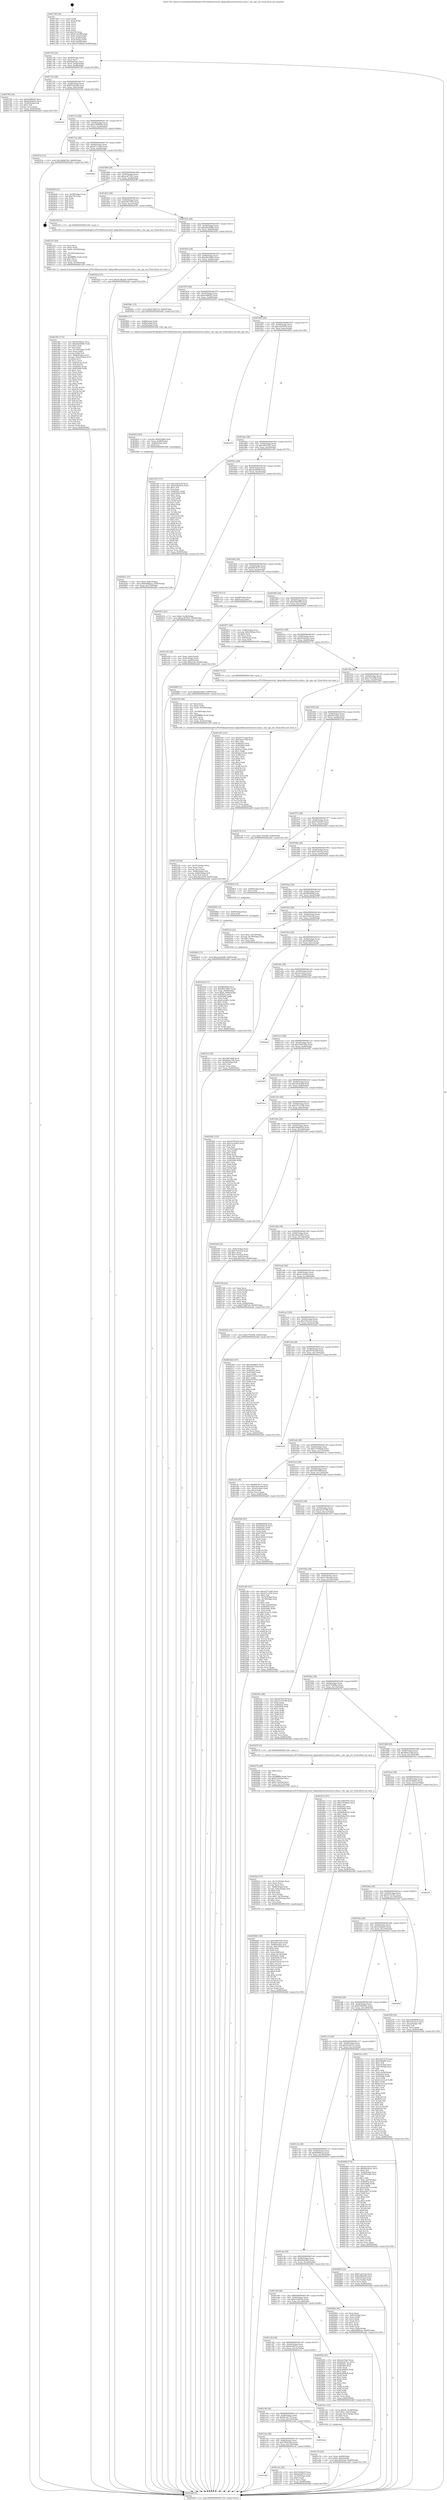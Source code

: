 digraph "0x401760" {
  label = "0x401760 (/mnt/c/Users/mathe/Desktop/tcc/POCII/binaries/extr_kphp-kdbsearchsearch-y-data.c_ihe_sgn_ext_Final-ollvm.out::main(0))"
  labelloc = "t"
  node[shape=record]

  Entry [label="",width=0.3,height=0.3,shape=circle,fillcolor=black,style=filled]
  "0x401792" [label="{
     0x401792 [32]\l
     | [instrs]\l
     &nbsp;&nbsp;0x401792 \<+6\>: mov -0x90(%rbp),%eax\l
     &nbsp;&nbsp;0x401798 \<+2\>: mov %eax,%ecx\l
     &nbsp;&nbsp;0x40179a \<+6\>: sub $0x8ab5faa1,%ecx\l
     &nbsp;&nbsp;0x4017a0 \<+6\>: mov %eax,-0x94(%rbp)\l
     &nbsp;&nbsp;0x4017a6 \<+6\>: mov %ecx,-0x98(%rbp)\l
     &nbsp;&nbsp;0x4017ac \<+6\>: je 0000000000402760 \<main+0x1000\>\l
  }"]
  "0x402760" [label="{
     0x402760 [30]\l
     | [instrs]\l
     &nbsp;&nbsp;0x402760 \<+5\>: mov $0xbc9882f3,%eax\l
     &nbsp;&nbsp;0x402765 \<+5\>: mov $0xd536dcb2,%ecx\l
     &nbsp;&nbsp;0x40276a \<+3\>: mov -0x29(%rbp),%dl\l
     &nbsp;&nbsp;0x40276d \<+3\>: test $0x1,%dl\l
     &nbsp;&nbsp;0x402770 \<+3\>: cmovne %ecx,%eax\l
     &nbsp;&nbsp;0x402773 \<+6\>: mov %eax,-0x90(%rbp)\l
     &nbsp;&nbsp;0x402779 \<+5\>: jmp 0000000000402ab9 \<main+0x1359\>\l
  }"]
  "0x4017b2" [label="{
     0x4017b2 [28]\l
     | [instrs]\l
     &nbsp;&nbsp;0x4017b2 \<+5\>: jmp 00000000004017b7 \<main+0x57\>\l
     &nbsp;&nbsp;0x4017b7 \<+6\>: mov -0x94(%rbp),%eax\l
     &nbsp;&nbsp;0x4017bd \<+5\>: sub $0x955abc9d,%eax\l
     &nbsp;&nbsp;0x4017c2 \<+6\>: mov %eax,-0x9c(%rbp)\l
     &nbsp;&nbsp;0x4017c8 \<+6\>: je 000000000040293d \<main+0x11dd\>\l
  }"]
  Exit [label="",width=0.3,height=0.3,shape=circle,fillcolor=black,style=filled,peripheries=2]
  "0x40293d" [label="{
     0x40293d\l
  }", style=dashed]
  "0x4017ce" [label="{
     0x4017ce [28]\l
     | [instrs]\l
     &nbsp;&nbsp;0x4017ce \<+5\>: jmp 00000000004017d3 \<main+0x73\>\l
     &nbsp;&nbsp;0x4017d3 \<+6\>: mov -0x94(%rbp),%eax\l
     &nbsp;&nbsp;0x4017d9 \<+5\>: sub $0xa1809690,%eax\l
     &nbsp;&nbsp;0x4017de \<+6\>: mov %eax,-0xa0(%rbp)\l
     &nbsp;&nbsp;0x4017e4 \<+6\>: je 000000000040253a \<main+0xdda\>\l
  }"]
  "0x4028e0" [label="{
     0x4028e0 [15]\l
     | [instrs]\l
     &nbsp;&nbsp;0x4028e0 \<+10\>: movl $0xcbc44b9f,-0x90(%rbp)\l
     &nbsp;&nbsp;0x4028ea \<+5\>: jmp 0000000000402ab9 \<main+0x1359\>\l
  }"]
  "0x40253a" [label="{
     0x40253a [15]\l
     | [instrs]\l
     &nbsp;&nbsp;0x40253a \<+10\>: movl $0x24b8d556,-0x90(%rbp)\l
     &nbsp;&nbsp;0x402544 \<+5\>: jmp 0000000000402ab9 \<main+0x1359\>\l
  }"]
  "0x4017ea" [label="{
     0x4017ea [28]\l
     | [instrs]\l
     &nbsp;&nbsp;0x4017ea \<+5\>: jmp 00000000004017ef \<main+0x8f\>\l
     &nbsp;&nbsp;0x4017ef \<+6\>: mov -0x94(%rbp),%eax\l
     &nbsp;&nbsp;0x4017f5 \<+5\>: sub $0xa6771ad0,%eax\l
     &nbsp;&nbsp;0x4017fa \<+6\>: mov %eax,-0xa4(%rbp)\l
     &nbsp;&nbsp;0x401800 \<+6\>: je 00000000004029f2 \<main+0x1292\>\l
  }"]
  "0x4028d4" [label="{
     0x4028d4 [12]\l
     | [instrs]\l
     &nbsp;&nbsp;0x4028d4 \<+4\>: mov -0x80(%rbp),%rax\l
     &nbsp;&nbsp;0x4028d8 \<+3\>: mov %rax,%rdi\l
     &nbsp;&nbsp;0x4028db \<+5\>: call 0000000000401030 \<free@plt\>\l
     | [calls]\l
     &nbsp;&nbsp;0x401030 \{1\} (unknown)\l
  }"]
  "0x4029f2" [label="{
     0x4029f2\l
  }", style=dashed]
  "0x401806" [label="{
     0x401806 [28]\l
     | [instrs]\l
     &nbsp;&nbsp;0x401806 \<+5\>: jmp 000000000040180b \<main+0xab\>\l
     &nbsp;&nbsp;0x40180b \<+6\>: mov -0x94(%rbp),%eax\l
     &nbsp;&nbsp;0x401811 \<+5\>: sub $0xacdf7363,%eax\l
     &nbsp;&nbsp;0x401816 \<+6\>: mov %eax,-0xa8(%rbp)\l
     &nbsp;&nbsp;0x40181c \<+6\>: je 0000000000402928 \<main+0x11c8\>\l
  }"]
  "0x40288f" [label="{
     0x40288f [15]\l
     | [instrs]\l
     &nbsp;&nbsp;0x40288f \<+10\>: movl $0x64fa5dd5,-0x90(%rbp)\l
     &nbsp;&nbsp;0x402899 \<+5\>: jmp 0000000000402ab9 \<main+0x1359\>\l
  }"]
  "0x402928" [label="{
     0x402928 [21]\l
     | [instrs]\l
     &nbsp;&nbsp;0x402928 \<+3\>: mov -0x38(%rbp),%eax\l
     &nbsp;&nbsp;0x40292b \<+7\>: add $0x158,%rsp\l
     &nbsp;&nbsp;0x402932 \<+1\>: pop %rbx\l
     &nbsp;&nbsp;0x402933 \<+2\>: pop %r12\l
     &nbsp;&nbsp;0x402935 \<+2\>: pop %r13\l
     &nbsp;&nbsp;0x402937 \<+2\>: pop %r14\l
     &nbsp;&nbsp;0x402939 \<+2\>: pop %r15\l
     &nbsp;&nbsp;0x40293b \<+1\>: pop %rbp\l
     &nbsp;&nbsp;0x40293c \<+1\>: ret\l
  }"]
  "0x401822" [label="{
     0x401822 [28]\l
     | [instrs]\l
     &nbsp;&nbsp;0x401822 \<+5\>: jmp 0000000000401827 \<main+0xc7\>\l
     &nbsp;&nbsp;0x401827 \<+6\>: mov -0x94(%rbp),%eax\l
     &nbsp;&nbsp;0x40182d \<+5\>: sub $0xb3817424,%eax\l
     &nbsp;&nbsp;0x401832 \<+6\>: mov %eax,-0xac(%rbp)\l
     &nbsp;&nbsp;0x401838 \<+6\>: je 0000000000402350 \<main+0xbf0\>\l
  }"]
  "0x402831" [label="{
     0x402831 [31]\l
     | [instrs]\l
     &nbsp;&nbsp;0x402831 \<+10\>: movl $0x0,-0x8c(%rbp)\l
     &nbsp;&nbsp;0x40283b \<+10\>: movl $0x64f66eaa,-0x90(%rbp)\l
     &nbsp;&nbsp;0x402845 \<+6\>: mov %eax,-0x170(%rbp)\l
     &nbsp;&nbsp;0x40284b \<+5\>: jmp 0000000000402ab9 \<main+0x1359\>\l
  }"]
  "0x402350" [label="{
     0x402350 [5]\l
     | [instrs]\l
     &nbsp;&nbsp;0x402350 \<+5\>: call 0000000000401160 \<next_i\>\l
     | [calls]\l
     &nbsp;&nbsp;0x401160 \{1\} (/mnt/c/Users/mathe/Desktop/tcc/POCII/binaries/extr_kphp-kdbsearchsearch-y-data.c_ihe_sgn_ext_Final-ollvm.out::next_i)\l
  }"]
  "0x40183e" [label="{
     0x40183e [28]\l
     | [instrs]\l
     &nbsp;&nbsp;0x40183e \<+5\>: jmp 0000000000401843 \<main+0xe3\>\l
     &nbsp;&nbsp;0x401843 \<+6\>: mov -0x94(%rbp),%eax\l
     &nbsp;&nbsp;0x401849 \<+5\>: sub $0xb4dc696b,%eax\l
     &nbsp;&nbsp;0x40184e \<+6\>: mov %eax,-0xb0(%rbp)\l
     &nbsp;&nbsp;0x401854 \<+6\>: je 000000000040242d \<main+0xccd\>\l
  }"]
  "0x402814" [label="{
     0x402814 [29]\l
     | [instrs]\l
     &nbsp;&nbsp;0x402814 \<+10\>: movabs $0x4030b6,%rdi\l
     &nbsp;&nbsp;0x40281e \<+6\>: mov %eax,-0x88(%rbp)\l
     &nbsp;&nbsp;0x402824 \<+6\>: mov -0x88(%rbp),%esi\l
     &nbsp;&nbsp;0x40282a \<+2\>: mov $0x0,%al\l
     &nbsp;&nbsp;0x40282c \<+5\>: call 0000000000401040 \<printf@plt\>\l
     | [calls]\l
     &nbsp;&nbsp;0x401040 \{1\} (unknown)\l
  }"]
  "0x40242d" [label="{
     0x40242d [15]\l
     | [instrs]\l
     &nbsp;&nbsp;0x40242d \<+10\>: movl $0x4138aea8,-0x90(%rbp)\l
     &nbsp;&nbsp;0x402437 \<+5\>: jmp 0000000000402ab9 \<main+0x1359\>\l
  }"]
  "0x40185a" [label="{
     0x40185a [28]\l
     | [instrs]\l
     &nbsp;&nbsp;0x40185a \<+5\>: jmp 000000000040185f \<main+0xff\>\l
     &nbsp;&nbsp;0x40185f \<+6\>: mov -0x94(%rbp),%eax\l
     &nbsp;&nbsp;0x401865 \<+5\>: sub $0xb9b14845,%eax\l
     &nbsp;&nbsp;0x40186a \<+6\>: mov %eax,-0xb4(%rbp)\l
     &nbsp;&nbsp;0x401870 \<+6\>: je 000000000040264c \<main+0xeec\>\l
  }"]
  "0x4027af" [label="{
     0x4027af [42]\l
     | [instrs]\l
     &nbsp;&nbsp;0x4027af \<+6\>: mov -0x16c(%rbp),%ecx\l
     &nbsp;&nbsp;0x4027b5 \<+3\>: imul %eax,%ecx\l
     &nbsp;&nbsp;0x4027b8 \<+3\>: movslq %ecx,%rdi\l
     &nbsp;&nbsp;0x4027bb \<+4\>: mov -0x80(%rbp),%r8\l
     &nbsp;&nbsp;0x4027bf \<+7\>: movslq -0x84(%rbp),%r9\l
     &nbsp;&nbsp;0x4027c6 \<+4\>: mov %rdi,(%r8,%r9,8)\l
     &nbsp;&nbsp;0x4027ca \<+10\>: movl $0x28eea959,-0x90(%rbp)\l
     &nbsp;&nbsp;0x4027d4 \<+5\>: jmp 0000000000402ab9 \<main+0x1359\>\l
  }"]
  "0x40264c" [label="{
     0x40264c [15]\l
     | [instrs]\l
     &nbsp;&nbsp;0x40264c \<+10\>: movl $0x67d087e0,-0x90(%rbp)\l
     &nbsp;&nbsp;0x402656 \<+5\>: jmp 0000000000402ab9 \<main+0x1359\>\l
  }"]
  "0x401876" [label="{
     0x401876 [28]\l
     | [instrs]\l
     &nbsp;&nbsp;0x401876 \<+5\>: jmp 000000000040187b \<main+0x11b\>\l
     &nbsp;&nbsp;0x40187b \<+6\>: mov -0x94(%rbp),%eax\l
     &nbsp;&nbsp;0x401881 \<+5\>: sub $0xbc9882f3,%eax\l
     &nbsp;&nbsp;0x401886 \<+6\>: mov %eax,-0xb8(%rbp)\l
     &nbsp;&nbsp;0x40188c \<+6\>: je 0000000000402803 \<main+0x10a3\>\l
  }"]
  "0x402783" [label="{
     0x402783 [44]\l
     | [instrs]\l
     &nbsp;&nbsp;0x402783 \<+2\>: xor %ecx,%ecx\l
     &nbsp;&nbsp;0x402785 \<+5\>: mov $0x2,%edx\l
     &nbsp;&nbsp;0x40278a \<+6\>: mov %edx,-0x168(%rbp)\l
     &nbsp;&nbsp;0x402790 \<+1\>: cltd\l
     &nbsp;&nbsp;0x402791 \<+6\>: mov -0x168(%rbp),%esi\l
     &nbsp;&nbsp;0x402797 \<+2\>: idiv %esi\l
     &nbsp;&nbsp;0x402799 \<+6\>: imul $0xfffffffe,%edx,%edx\l
     &nbsp;&nbsp;0x40279f \<+3\>: sub $0x1,%ecx\l
     &nbsp;&nbsp;0x4027a2 \<+2\>: sub %ecx,%edx\l
     &nbsp;&nbsp;0x4027a4 \<+6\>: mov %edx,-0x16c(%rbp)\l
     &nbsp;&nbsp;0x4027aa \<+5\>: call 0000000000401160 \<next_i\>\l
     | [calls]\l
     &nbsp;&nbsp;0x401160 \{1\} (/mnt/c/Users/mathe/Desktop/tcc/POCII/binaries/extr_kphp-kdbsearchsearch-y-data.c_ihe_sgn_ext_Final-ollvm.out::next_i)\l
  }"]
  "0x402803" [label="{
     0x402803 [17]\l
     | [instrs]\l
     &nbsp;&nbsp;0x402803 \<+4\>: mov -0x68(%rbp),%rdi\l
     &nbsp;&nbsp;0x402807 \<+4\>: mov -0x80(%rbp),%rsi\l
     &nbsp;&nbsp;0x40280b \<+4\>: mov -0x58(%rbp),%rdx\l
     &nbsp;&nbsp;0x40280f \<+5\>: call 0000000000401440 \<ihe_sgn_ext\>\l
     | [calls]\l
     &nbsp;&nbsp;0x401440 \{1\} (/mnt/c/Users/mathe/Desktop/tcc/POCII/binaries/extr_kphp-kdbsearchsearch-y-data.c_ihe_sgn_ext_Final-ollvm.out::ihe_sgn_ext)\l
  }"]
  "0x401892" [label="{
     0x401892 [28]\l
     | [instrs]\l
     &nbsp;&nbsp;0x401892 \<+5\>: jmp 0000000000401897 \<main+0x137\>\l
     &nbsp;&nbsp;0x401897 \<+6\>: mov -0x94(%rbp),%eax\l
     &nbsp;&nbsp;0x40189d \<+5\>: sub $0xc4ef7678,%eax\l
     &nbsp;&nbsp;0x4018a2 \<+6\>: mov %eax,-0xbc(%rbp)\l
     &nbsp;&nbsp;0x4018a8 \<+6\>: je 0000000000402958 \<main+0x11f8\>\l
  }"]
  "0x4025dd" [label="{
     0x4025dd [111]\l
     | [instrs]\l
     &nbsp;&nbsp;0x4025dd \<+5\>: mov $0xffda60bf,%ecx\l
     &nbsp;&nbsp;0x4025e2 \<+5\>: mov $0xb9b14845,%edx\l
     &nbsp;&nbsp;0x4025e7 \<+4\>: mov %rax,-0x80(%rbp)\l
     &nbsp;&nbsp;0x4025eb \<+10\>: movl $0x0,-0x84(%rbp)\l
     &nbsp;&nbsp;0x4025f5 \<+7\>: mov 0x40505c,%esi\l
     &nbsp;&nbsp;0x4025fc \<+8\>: mov 0x405060,%r8d\l
     &nbsp;&nbsp;0x402604 \<+3\>: mov %esi,%r9d\l
     &nbsp;&nbsp;0x402607 \<+7\>: sub $0xd1acb95c,%r9d\l
     &nbsp;&nbsp;0x40260e \<+4\>: sub $0x1,%r9d\l
     &nbsp;&nbsp;0x402612 \<+7\>: add $0xd1acb95c,%r9d\l
     &nbsp;&nbsp;0x402619 \<+4\>: imul %r9d,%esi\l
     &nbsp;&nbsp;0x40261d \<+3\>: and $0x1,%esi\l
     &nbsp;&nbsp;0x402620 \<+3\>: cmp $0x0,%esi\l
     &nbsp;&nbsp;0x402623 \<+4\>: sete %r10b\l
     &nbsp;&nbsp;0x402627 \<+4\>: cmp $0xa,%r8d\l
     &nbsp;&nbsp;0x40262b \<+4\>: setl %r11b\l
     &nbsp;&nbsp;0x40262f \<+3\>: mov %r10b,%bl\l
     &nbsp;&nbsp;0x402632 \<+3\>: and %r11b,%bl\l
     &nbsp;&nbsp;0x402635 \<+3\>: xor %r11b,%r10b\l
     &nbsp;&nbsp;0x402638 \<+3\>: or %r10b,%bl\l
     &nbsp;&nbsp;0x40263b \<+3\>: test $0x1,%bl\l
     &nbsp;&nbsp;0x40263e \<+3\>: cmovne %edx,%ecx\l
     &nbsp;&nbsp;0x402641 \<+6\>: mov %ecx,-0x90(%rbp)\l
     &nbsp;&nbsp;0x402647 \<+5\>: jmp 0000000000402ab9 \<main+0x1359\>\l
  }"]
  "0x402958" [label="{
     0x402958\l
  }", style=dashed]
  "0x4018ae" [label="{
     0x4018ae [28]\l
     | [instrs]\l
     &nbsp;&nbsp;0x4018ae \<+5\>: jmp 00000000004018b3 \<main+0x153\>\l
     &nbsp;&nbsp;0x4018b3 \<+6\>: mov -0x94(%rbp),%eax\l
     &nbsp;&nbsp;0x4018b9 \<+5\>: sub $0xc891f542,%eax\l
     &nbsp;&nbsp;0x4018be \<+6\>: mov %eax,-0xc0(%rbp)\l
     &nbsp;&nbsp;0x4018c4 \<+6\>: je 0000000000401e95 \<main+0x735\>\l
  }"]
  "0x402381" [label="{
     0x402381 [172]\l
     | [instrs]\l
     &nbsp;&nbsp;0x402381 \<+5\>: mov $0x50cdfde5,%ecx\l
     &nbsp;&nbsp;0x402386 \<+5\>: mov $0xb4dc696b,%edx\l
     &nbsp;&nbsp;0x40238b \<+3\>: mov $0x1,%dil\l
     &nbsp;&nbsp;0x40238e \<+2\>: xor %esi,%esi\l
     &nbsp;&nbsp;0x402390 \<+7\>: mov -0x164(%rbp),%r8d\l
     &nbsp;&nbsp;0x402397 \<+4\>: imul %eax,%r8d\l
     &nbsp;&nbsp;0x40239b \<+3\>: movslq %r8d,%r9\l
     &nbsp;&nbsp;0x40239e \<+4\>: mov -0x68(%rbp),%r10\l
     &nbsp;&nbsp;0x4023a2 \<+4\>: movslq -0x6c(%rbp),%r11\l
     &nbsp;&nbsp;0x4023a6 \<+4\>: shl $0x4,%r11\l
     &nbsp;&nbsp;0x4023aa \<+3\>: add %r11,%r10\l
     &nbsp;&nbsp;0x4023ad \<+4\>: mov 0x8(%r10),%r10\l
     &nbsp;&nbsp;0x4023b1 \<+3\>: mov %r9,(%r10)\l
     &nbsp;&nbsp;0x4023b4 \<+7\>: mov 0x40505c,%eax\l
     &nbsp;&nbsp;0x4023bb \<+8\>: mov 0x405060,%r8d\l
     &nbsp;&nbsp;0x4023c3 \<+3\>: sub $0x1,%esi\l
     &nbsp;&nbsp;0x4023c6 \<+2\>: mov %eax,%ebx\l
     &nbsp;&nbsp;0x4023c8 \<+2\>: add %esi,%ebx\l
     &nbsp;&nbsp;0x4023ca \<+3\>: imul %ebx,%eax\l
     &nbsp;&nbsp;0x4023cd \<+3\>: and $0x1,%eax\l
     &nbsp;&nbsp;0x4023d0 \<+3\>: cmp $0x0,%eax\l
     &nbsp;&nbsp;0x4023d3 \<+4\>: sete %r14b\l
     &nbsp;&nbsp;0x4023d7 \<+4\>: cmp $0xa,%r8d\l
     &nbsp;&nbsp;0x4023db \<+4\>: setl %r15b\l
     &nbsp;&nbsp;0x4023df \<+3\>: mov %r14b,%r12b\l
     &nbsp;&nbsp;0x4023e2 \<+4\>: xor $0xff,%r12b\l
     &nbsp;&nbsp;0x4023e6 \<+3\>: mov %r15b,%r13b\l
     &nbsp;&nbsp;0x4023e9 \<+4\>: xor $0xff,%r13b\l
     &nbsp;&nbsp;0x4023ed \<+4\>: xor $0x0,%dil\l
     &nbsp;&nbsp;0x4023f1 \<+3\>: mov %r12b,%al\l
     &nbsp;&nbsp;0x4023f4 \<+2\>: and $0x0,%al\l
     &nbsp;&nbsp;0x4023f6 \<+3\>: and %dil,%r14b\l
     &nbsp;&nbsp;0x4023f9 \<+3\>: mov %r13b,%sil\l
     &nbsp;&nbsp;0x4023fc \<+4\>: and $0x0,%sil\l
     &nbsp;&nbsp;0x402400 \<+3\>: and %dil,%r15b\l
     &nbsp;&nbsp;0x402403 \<+3\>: or %r14b,%al\l
     &nbsp;&nbsp;0x402406 \<+3\>: or %r15b,%sil\l
     &nbsp;&nbsp;0x402409 \<+3\>: xor %sil,%al\l
     &nbsp;&nbsp;0x40240c \<+3\>: or %r13b,%r12b\l
     &nbsp;&nbsp;0x40240f \<+4\>: xor $0xff,%r12b\l
     &nbsp;&nbsp;0x402413 \<+4\>: or $0x0,%dil\l
     &nbsp;&nbsp;0x402417 \<+3\>: and %dil,%r12b\l
     &nbsp;&nbsp;0x40241a \<+3\>: or %r12b,%al\l
     &nbsp;&nbsp;0x40241d \<+2\>: test $0x1,%al\l
     &nbsp;&nbsp;0x40241f \<+3\>: cmovne %edx,%ecx\l
     &nbsp;&nbsp;0x402422 \<+6\>: mov %ecx,-0x90(%rbp)\l
     &nbsp;&nbsp;0x402428 \<+5\>: jmp 0000000000402ab9 \<main+0x1359\>\l
  }"]
  "0x401e95" [label="{
     0x401e95 [137]\l
     | [instrs]\l
     &nbsp;&nbsp;0x401e95 \<+5\>: mov $0xc4ef7678,%eax\l
     &nbsp;&nbsp;0x401e9a \<+5\>: mov $0x61892814,%ecx\l
     &nbsp;&nbsp;0x401e9f \<+2\>: mov $0x1,%dl\l
     &nbsp;&nbsp;0x401ea1 \<+2\>: xor %esi,%esi\l
     &nbsp;&nbsp;0x401ea3 \<+7\>: mov 0x40505c,%edi\l
     &nbsp;&nbsp;0x401eaa \<+8\>: mov 0x405060,%r8d\l
     &nbsp;&nbsp;0x401eb2 \<+3\>: sub $0x1,%esi\l
     &nbsp;&nbsp;0x401eb5 \<+3\>: mov %edi,%r9d\l
     &nbsp;&nbsp;0x401eb8 \<+3\>: add %esi,%r9d\l
     &nbsp;&nbsp;0x401ebb \<+4\>: imul %r9d,%edi\l
     &nbsp;&nbsp;0x401ebf \<+3\>: and $0x1,%edi\l
     &nbsp;&nbsp;0x401ec2 \<+3\>: cmp $0x0,%edi\l
     &nbsp;&nbsp;0x401ec5 \<+4\>: sete %r10b\l
     &nbsp;&nbsp;0x401ec9 \<+4\>: cmp $0xa,%r8d\l
     &nbsp;&nbsp;0x401ecd \<+4\>: setl %r11b\l
     &nbsp;&nbsp;0x401ed1 \<+3\>: mov %r10b,%bl\l
     &nbsp;&nbsp;0x401ed4 \<+3\>: xor $0xff,%bl\l
     &nbsp;&nbsp;0x401ed7 \<+3\>: mov %r11b,%r14b\l
     &nbsp;&nbsp;0x401eda \<+4\>: xor $0xff,%r14b\l
     &nbsp;&nbsp;0x401ede \<+3\>: xor $0x1,%dl\l
     &nbsp;&nbsp;0x401ee1 \<+3\>: mov %bl,%r15b\l
     &nbsp;&nbsp;0x401ee4 \<+4\>: and $0xff,%r15b\l
     &nbsp;&nbsp;0x401ee8 \<+3\>: and %dl,%r10b\l
     &nbsp;&nbsp;0x401eeb \<+3\>: mov %r14b,%r12b\l
     &nbsp;&nbsp;0x401eee \<+4\>: and $0xff,%r12b\l
     &nbsp;&nbsp;0x401ef2 \<+3\>: and %dl,%r11b\l
     &nbsp;&nbsp;0x401ef5 \<+3\>: or %r10b,%r15b\l
     &nbsp;&nbsp;0x401ef8 \<+3\>: or %r11b,%r12b\l
     &nbsp;&nbsp;0x401efb \<+3\>: xor %r12b,%r15b\l
     &nbsp;&nbsp;0x401efe \<+3\>: or %r14b,%bl\l
     &nbsp;&nbsp;0x401f01 \<+3\>: xor $0xff,%bl\l
     &nbsp;&nbsp;0x401f04 \<+3\>: or $0x1,%dl\l
     &nbsp;&nbsp;0x401f07 \<+2\>: and %dl,%bl\l
     &nbsp;&nbsp;0x401f09 \<+3\>: or %bl,%r15b\l
     &nbsp;&nbsp;0x401f0c \<+4\>: test $0x1,%r15b\l
     &nbsp;&nbsp;0x401f10 \<+3\>: cmovne %ecx,%eax\l
     &nbsp;&nbsp;0x401f13 \<+6\>: mov %eax,-0x90(%rbp)\l
     &nbsp;&nbsp;0x401f19 \<+5\>: jmp 0000000000402ab9 \<main+0x1359\>\l
  }"]
  "0x4018ca" [label="{
     0x4018ca [28]\l
     | [instrs]\l
     &nbsp;&nbsp;0x4018ca \<+5\>: jmp 00000000004018cf \<main+0x16f\>\l
     &nbsp;&nbsp;0x4018cf \<+6\>: mov -0x94(%rbp),%eax\l
     &nbsp;&nbsp;0x4018d5 \<+5\>: sub $0xcbc44b9f,%eax\l
     &nbsp;&nbsp;0x4018da \<+6\>: mov %eax,-0xc4(%rbp)\l
     &nbsp;&nbsp;0x4018e0 \<+6\>: je 0000000000402912 \<main+0x11b2\>\l
  }"]
  "0x402355" [label="{
     0x402355 [44]\l
     | [instrs]\l
     &nbsp;&nbsp;0x402355 \<+2\>: xor %ecx,%ecx\l
     &nbsp;&nbsp;0x402357 \<+5\>: mov $0x2,%edx\l
     &nbsp;&nbsp;0x40235c \<+6\>: mov %edx,-0x160(%rbp)\l
     &nbsp;&nbsp;0x402362 \<+1\>: cltd\l
     &nbsp;&nbsp;0x402363 \<+6\>: mov -0x160(%rbp),%esi\l
     &nbsp;&nbsp;0x402369 \<+2\>: idiv %esi\l
     &nbsp;&nbsp;0x40236b \<+6\>: imul $0xfffffffe,%edx,%edx\l
     &nbsp;&nbsp;0x402371 \<+3\>: sub $0x1,%ecx\l
     &nbsp;&nbsp;0x402374 \<+2\>: sub %ecx,%edx\l
     &nbsp;&nbsp;0x402376 \<+6\>: mov %edx,-0x164(%rbp)\l
     &nbsp;&nbsp;0x40237c \<+5\>: call 0000000000401160 \<next_i\>\l
     | [calls]\l
     &nbsp;&nbsp;0x401160 \{1\} (/mnt/c/Users/mathe/Desktop/tcc/POCII/binaries/extr_kphp-kdbsearchsearch-y-data.c_ihe_sgn_ext_Final-ollvm.out::next_i)\l
  }"]
  "0x402912" [label="{
     0x402912 [22]\l
     | [instrs]\l
     &nbsp;&nbsp;0x402912 \<+7\>: movl $0x0,-0x38(%rbp)\l
     &nbsp;&nbsp;0x402919 \<+10\>: movl $0xacdf7363,-0x90(%rbp)\l
     &nbsp;&nbsp;0x402923 \<+5\>: jmp 0000000000402ab9 \<main+0x1359\>\l
  }"]
  "0x4018e6" [label="{
     0x4018e6 [28]\l
     | [instrs]\l
     &nbsp;&nbsp;0x4018e6 \<+5\>: jmp 00000000004018eb \<main+0x18b\>\l
     &nbsp;&nbsp;0x4018eb \<+6\>: mov -0x94(%rbp),%eax\l
     &nbsp;&nbsp;0x4018f1 \<+5\>: sub $0xd0b78c77,%eax\l
     &nbsp;&nbsp;0x4018f6 \<+6\>: mov %eax,-0xc8(%rbp)\l
     &nbsp;&nbsp;0x4018fc \<+6\>: je 0000000000401e19 \<main+0x6b9\>\l
  }"]
  "0x4020d8" [label="{
     0x4020d8 [126]\l
     | [instrs]\l
     &nbsp;&nbsp;0x4020d8 \<+5\>: mov $0x1090764e,%ecx\l
     &nbsp;&nbsp;0x4020dd \<+5\>: mov $0xf3012dee,%edx\l
     &nbsp;&nbsp;0x4020e2 \<+4\>: mov -0x68(%rbp),%rsi\l
     &nbsp;&nbsp;0x4020e6 \<+4\>: movslq -0x6c(%rbp),%rdi\l
     &nbsp;&nbsp;0x4020ea \<+4\>: shl $0x4,%rdi\l
     &nbsp;&nbsp;0x4020ee \<+3\>: add %rdi,%rsi\l
     &nbsp;&nbsp;0x4020f1 \<+4\>: mov %rax,0x8(%rsi)\l
     &nbsp;&nbsp;0x4020f5 \<+7\>: movl $0x0,-0x74(%rbp)\l
     &nbsp;&nbsp;0x4020fc \<+8\>: mov 0x40505c,%r9d\l
     &nbsp;&nbsp;0x402104 \<+8\>: mov 0x405060,%r10d\l
     &nbsp;&nbsp;0x40210c \<+3\>: mov %r9d,%r11d\l
     &nbsp;&nbsp;0x40210f \<+7\>: sub $0x4c672b3a,%r11d\l
     &nbsp;&nbsp;0x402116 \<+4\>: sub $0x1,%r11d\l
     &nbsp;&nbsp;0x40211a \<+7\>: add $0x4c672b3a,%r11d\l
     &nbsp;&nbsp;0x402121 \<+4\>: imul %r11d,%r9d\l
     &nbsp;&nbsp;0x402125 \<+4\>: and $0x1,%r9d\l
     &nbsp;&nbsp;0x402129 \<+4\>: cmp $0x0,%r9d\l
     &nbsp;&nbsp;0x40212d \<+3\>: sete %bl\l
     &nbsp;&nbsp;0x402130 \<+4\>: cmp $0xa,%r10d\l
     &nbsp;&nbsp;0x402134 \<+4\>: setl %r14b\l
     &nbsp;&nbsp;0x402138 \<+3\>: mov %bl,%r15b\l
     &nbsp;&nbsp;0x40213b \<+3\>: and %r14b,%r15b\l
     &nbsp;&nbsp;0x40213e \<+3\>: xor %r14b,%bl\l
     &nbsp;&nbsp;0x402141 \<+3\>: or %bl,%r15b\l
     &nbsp;&nbsp;0x402144 \<+4\>: test $0x1,%r15b\l
     &nbsp;&nbsp;0x402148 \<+3\>: cmovne %edx,%ecx\l
     &nbsp;&nbsp;0x40214b \<+6\>: mov %ecx,-0x90(%rbp)\l
     &nbsp;&nbsp;0x402151 \<+5\>: jmp 0000000000402ab9 \<main+0x1359\>\l
  }"]
  "0x401e19" [label="{
     0x401e19 [13]\l
     | [instrs]\l
     &nbsp;&nbsp;0x401e19 \<+4\>: mov -0x48(%rbp),%rax\l
     &nbsp;&nbsp;0x401e1d \<+4\>: mov 0x8(%rax),%rdi\l
     &nbsp;&nbsp;0x401e21 \<+5\>: call 0000000000401060 \<atoi@plt\>\l
     | [calls]\l
     &nbsp;&nbsp;0x401060 \{1\} (unknown)\l
  }"]
  "0x401902" [label="{
     0x401902 [28]\l
     | [instrs]\l
     &nbsp;&nbsp;0x401902 \<+5\>: jmp 0000000000401907 \<main+0x1a7\>\l
     &nbsp;&nbsp;0x401907 \<+6\>: mov -0x94(%rbp),%eax\l
     &nbsp;&nbsp;0x40190d \<+5\>: sub $0xd28bd3fb,%eax\l
     &nbsp;&nbsp;0x401912 \<+6\>: mov %eax,-0xcc(%rbp)\l
     &nbsp;&nbsp;0x401918 \<+6\>: je 0000000000402871 \<main+0x1111\>\l
  }"]
  "0x4020a3" [label="{
     0x4020a3 [53]\l
     | [instrs]\l
     &nbsp;&nbsp;0x4020a3 \<+6\>: mov -0x15c(%rbp),%ecx\l
     &nbsp;&nbsp;0x4020a9 \<+3\>: imul %eax,%ecx\l
     &nbsp;&nbsp;0x4020ac \<+3\>: movslq %ecx,%rsi\l
     &nbsp;&nbsp;0x4020af \<+4\>: mov -0x68(%rbp),%rdi\l
     &nbsp;&nbsp;0x4020b3 \<+4\>: movslq -0x6c(%rbp),%r8\l
     &nbsp;&nbsp;0x4020b7 \<+4\>: shl $0x4,%r8\l
     &nbsp;&nbsp;0x4020bb \<+3\>: add %r8,%rdi\l
     &nbsp;&nbsp;0x4020be \<+3\>: mov %rsi,(%rdi)\l
     &nbsp;&nbsp;0x4020c1 \<+7\>: movl $0x1,-0x70(%rbp)\l
     &nbsp;&nbsp;0x4020c8 \<+4\>: movslq -0x70(%rbp),%rsi\l
     &nbsp;&nbsp;0x4020cc \<+4\>: shl $0x3,%rsi\l
     &nbsp;&nbsp;0x4020d0 \<+3\>: mov %rsi,%rdi\l
     &nbsp;&nbsp;0x4020d3 \<+5\>: call 0000000000401050 \<malloc@plt\>\l
     | [calls]\l
     &nbsp;&nbsp;0x401050 \{1\} (unknown)\l
  }"]
  "0x402871" [label="{
     0x402871 [30]\l
     | [instrs]\l
     &nbsp;&nbsp;0x402871 \<+4\>: mov -0x68(%rbp),%rax\l
     &nbsp;&nbsp;0x402875 \<+7\>: movslq -0x8c(%rbp),%rcx\l
     &nbsp;&nbsp;0x40287c \<+4\>: shl $0x4,%rcx\l
     &nbsp;&nbsp;0x402880 \<+3\>: add %rcx,%rax\l
     &nbsp;&nbsp;0x402883 \<+4\>: mov 0x8(%rax),%rax\l
     &nbsp;&nbsp;0x402887 \<+3\>: mov %rax,%rdi\l
     &nbsp;&nbsp;0x40288a \<+5\>: call 0000000000401030 \<free@plt\>\l
     | [calls]\l
     &nbsp;&nbsp;0x401030 \{1\} (unknown)\l
  }"]
  "0x40191e" [label="{
     0x40191e [28]\l
     | [instrs]\l
     &nbsp;&nbsp;0x40191e \<+5\>: jmp 0000000000401923 \<main+0x1c3\>\l
     &nbsp;&nbsp;0x401923 \<+6\>: mov -0x94(%rbp),%eax\l
     &nbsp;&nbsp;0x401929 \<+5\>: sub $0xd536dcb2,%eax\l
     &nbsp;&nbsp;0x40192e \<+6\>: mov %eax,-0xd0(%rbp)\l
     &nbsp;&nbsp;0x401934 \<+6\>: je 000000000040277e \<main+0x101e\>\l
  }"]
  "0x40207b" [label="{
     0x40207b [40]\l
     | [instrs]\l
     &nbsp;&nbsp;0x40207b \<+5\>: mov $0x2,%ecx\l
     &nbsp;&nbsp;0x402080 \<+1\>: cltd\l
     &nbsp;&nbsp;0x402081 \<+2\>: idiv %ecx\l
     &nbsp;&nbsp;0x402083 \<+6\>: imul $0xfffffffe,%edx,%ecx\l
     &nbsp;&nbsp;0x402089 \<+6\>: sub $0xb12b43bf,%ecx\l
     &nbsp;&nbsp;0x40208f \<+3\>: add $0x1,%ecx\l
     &nbsp;&nbsp;0x402092 \<+6\>: add $0xb12b43bf,%ecx\l
     &nbsp;&nbsp;0x402098 \<+6\>: mov %ecx,-0x15c(%rbp)\l
     &nbsp;&nbsp;0x40209e \<+5\>: call 0000000000401160 \<next_i\>\l
     | [calls]\l
     &nbsp;&nbsp;0x401160 \{1\} (/mnt/c/Users/mathe/Desktop/tcc/POCII/binaries/extr_kphp-kdbsearchsearch-y-data.c_ihe_sgn_ext_Final-ollvm.out::next_i)\l
  }"]
  "0x40277e" [label="{
     0x40277e [5]\l
     | [instrs]\l
     &nbsp;&nbsp;0x40277e \<+5\>: call 0000000000401160 \<next_i\>\l
     | [calls]\l
     &nbsp;&nbsp;0x401160 \{1\} (/mnt/c/Users/mathe/Desktop/tcc/POCII/binaries/extr_kphp-kdbsearchsearch-y-data.c_ihe_sgn_ext_Final-ollvm.out::next_i)\l
  }"]
  "0x40193a" [label="{
     0x40193a [28]\l
     | [instrs]\l
     &nbsp;&nbsp;0x40193a \<+5\>: jmp 000000000040193f \<main+0x1df\>\l
     &nbsp;&nbsp;0x40193f \<+6\>: mov -0x94(%rbp),%eax\l
     &nbsp;&nbsp;0x401945 \<+5\>: sub $0xe791ef08,%eax\l
     &nbsp;&nbsp;0x40194a \<+6\>: mov %eax,-0xd4(%rbp)\l
     &nbsp;&nbsp;0x401950 \<+6\>: je 0000000000402165 \<main+0xa05\>\l
  }"]
  "0x401e7b" [label="{
     0x401e7b [26]\l
     | [instrs]\l
     &nbsp;&nbsp;0x401e7b \<+4\>: mov %rax,-0x68(%rbp)\l
     &nbsp;&nbsp;0x401e7f \<+7\>: movl $0x0,-0x6c(%rbp)\l
     &nbsp;&nbsp;0x401e86 \<+10\>: movl $0xc891f542,-0x90(%rbp)\l
     &nbsp;&nbsp;0x401e90 \<+5\>: jmp 0000000000402ab9 \<main+0x1359\>\l
  }"]
  "0x402165" [label="{
     0x402165 [147]\l
     | [instrs]\l
     &nbsp;&nbsp;0x402165 \<+5\>: mov $0xa6771ad0,%eax\l
     &nbsp;&nbsp;0x40216a \<+5\>: mov $0x3a6257d8,%ecx\l
     &nbsp;&nbsp;0x40216f \<+2\>: mov $0x1,%dl\l
     &nbsp;&nbsp;0x402171 \<+7\>: mov 0x40505c,%esi\l
     &nbsp;&nbsp;0x402178 \<+7\>: mov 0x405060,%edi\l
     &nbsp;&nbsp;0x40217f \<+3\>: mov %esi,%r8d\l
     &nbsp;&nbsp;0x402182 \<+7\>: sub $0xdac235ab,%r8d\l
     &nbsp;&nbsp;0x402189 \<+4\>: sub $0x1,%r8d\l
     &nbsp;&nbsp;0x40218d \<+7\>: add $0xdac235ab,%r8d\l
     &nbsp;&nbsp;0x402194 \<+4\>: imul %r8d,%esi\l
     &nbsp;&nbsp;0x402198 \<+3\>: and $0x1,%esi\l
     &nbsp;&nbsp;0x40219b \<+3\>: cmp $0x0,%esi\l
     &nbsp;&nbsp;0x40219e \<+4\>: sete %r9b\l
     &nbsp;&nbsp;0x4021a2 \<+3\>: cmp $0xa,%edi\l
     &nbsp;&nbsp;0x4021a5 \<+4\>: setl %r10b\l
     &nbsp;&nbsp;0x4021a9 \<+3\>: mov %r9b,%r11b\l
     &nbsp;&nbsp;0x4021ac \<+4\>: xor $0xff,%r11b\l
     &nbsp;&nbsp;0x4021b0 \<+3\>: mov %r10b,%bl\l
     &nbsp;&nbsp;0x4021b3 \<+3\>: xor $0xff,%bl\l
     &nbsp;&nbsp;0x4021b6 \<+3\>: xor $0x0,%dl\l
     &nbsp;&nbsp;0x4021b9 \<+3\>: mov %r11b,%r14b\l
     &nbsp;&nbsp;0x4021bc \<+4\>: and $0x0,%r14b\l
     &nbsp;&nbsp;0x4021c0 \<+3\>: and %dl,%r9b\l
     &nbsp;&nbsp;0x4021c3 \<+3\>: mov %bl,%r15b\l
     &nbsp;&nbsp;0x4021c6 \<+4\>: and $0x0,%r15b\l
     &nbsp;&nbsp;0x4021ca \<+3\>: and %dl,%r10b\l
     &nbsp;&nbsp;0x4021cd \<+3\>: or %r9b,%r14b\l
     &nbsp;&nbsp;0x4021d0 \<+3\>: or %r10b,%r15b\l
     &nbsp;&nbsp;0x4021d3 \<+3\>: xor %r15b,%r14b\l
     &nbsp;&nbsp;0x4021d6 \<+3\>: or %bl,%r11b\l
     &nbsp;&nbsp;0x4021d9 \<+4\>: xor $0xff,%r11b\l
     &nbsp;&nbsp;0x4021dd \<+3\>: or $0x0,%dl\l
     &nbsp;&nbsp;0x4021e0 \<+3\>: and %dl,%r11b\l
     &nbsp;&nbsp;0x4021e3 \<+3\>: or %r11b,%r14b\l
     &nbsp;&nbsp;0x4021e6 \<+4\>: test $0x1,%r14b\l
     &nbsp;&nbsp;0x4021ea \<+3\>: cmovne %ecx,%eax\l
     &nbsp;&nbsp;0x4021ed \<+6\>: mov %eax,-0x90(%rbp)\l
     &nbsp;&nbsp;0x4021f3 \<+5\>: jmp 0000000000402ab9 \<main+0x1359\>\l
  }"]
  "0x401956" [label="{
     0x401956 [28]\l
     | [instrs]\l
     &nbsp;&nbsp;0x401956 \<+5\>: jmp 000000000040195b \<main+0x1fb\>\l
     &nbsp;&nbsp;0x40195b \<+6\>: mov -0x94(%rbp),%eax\l
     &nbsp;&nbsp;0x401961 \<+5\>: sub $0xf3012dee,%eax\l
     &nbsp;&nbsp;0x401966 \<+6\>: mov %eax,-0xd8(%rbp)\l
     &nbsp;&nbsp;0x40196c \<+6\>: je 0000000000402156 \<main+0x9f6\>\l
  }"]
  "0x401cd6" [label="{
     0x401cd6\l
  }", style=dashed]
  "0x402156" [label="{
     0x402156 [15]\l
     | [instrs]\l
     &nbsp;&nbsp;0x402156 \<+10\>: movl $0xe791ef08,-0x90(%rbp)\l
     &nbsp;&nbsp;0x402160 \<+5\>: jmp 0000000000402ab9 \<main+0x1359\>\l
  }"]
  "0x401972" [label="{
     0x401972 [28]\l
     | [instrs]\l
     &nbsp;&nbsp;0x401972 \<+5\>: jmp 0000000000401977 \<main+0x217\>\l
     &nbsp;&nbsp;0x401977 \<+6\>: mov -0x94(%rbp),%eax\l
     &nbsp;&nbsp;0x40197d \<+5\>: sub $0xf73d2d35,%eax\l
     &nbsp;&nbsp;0x401982 \<+6\>: mov %eax,-0xdc(%rbp)\l
     &nbsp;&nbsp;0x401988 \<+6\>: je 00000000004028fe \<main+0x119e\>\l
  }"]
  "0x401e3e" [label="{
     0x401e3e [30]\l
     | [instrs]\l
     &nbsp;&nbsp;0x401e3e \<+5\>: mov $0x55e8fa25,%eax\l
     &nbsp;&nbsp;0x401e43 \<+5\>: mov $0x6ea48153,%ecx\l
     &nbsp;&nbsp;0x401e48 \<+3\>: mov -0x30(%rbp),%edx\l
     &nbsp;&nbsp;0x401e4b \<+3\>: cmp $0x0,%edx\l
     &nbsp;&nbsp;0x401e4e \<+3\>: cmove %ecx,%eax\l
     &nbsp;&nbsp;0x401e51 \<+6\>: mov %eax,-0x90(%rbp)\l
     &nbsp;&nbsp;0x401e57 \<+5\>: jmp 0000000000402ab9 \<main+0x1359\>\l
  }"]
  "0x4028fe" [label="{
     0x4028fe\l
  }", style=dashed]
  "0x40198e" [label="{
     0x40198e [28]\l
     | [instrs]\l
     &nbsp;&nbsp;0x40198e \<+5\>: jmp 0000000000401993 \<main+0x233\>\l
     &nbsp;&nbsp;0x401993 \<+6\>: mov -0x94(%rbp),%eax\l
     &nbsp;&nbsp;0x401999 \<+5\>: sub $0xf7ad1b3a,%eax\l
     &nbsp;&nbsp;0x40199e \<+6\>: mov %eax,-0xe0(%rbp)\l
     &nbsp;&nbsp;0x4019a4 \<+6\>: je 00000000004028c8 \<main+0x1168\>\l
  }"]
  "0x401cba" [label="{
     0x401cba [28]\l
     | [instrs]\l
     &nbsp;&nbsp;0x401cba \<+5\>: jmp 0000000000401cbf \<main+0x55f\>\l
     &nbsp;&nbsp;0x401cbf \<+6\>: mov -0x94(%rbp),%eax\l
     &nbsp;&nbsp;0x401cc5 \<+5\>: sub $0x7080234a,%eax\l
     &nbsp;&nbsp;0x401cca \<+6\>: mov %eax,-0x154(%rbp)\l
     &nbsp;&nbsp;0x401cd0 \<+6\>: je 0000000000401e3e \<main+0x6de\>\l
  }"]
  "0x4028c8" [label="{
     0x4028c8 [12]\l
     | [instrs]\l
     &nbsp;&nbsp;0x4028c8 \<+4\>: mov -0x68(%rbp),%rax\l
     &nbsp;&nbsp;0x4028cc \<+3\>: mov %rax,%rdi\l
     &nbsp;&nbsp;0x4028cf \<+5\>: call 0000000000401030 \<free@plt\>\l
     | [calls]\l
     &nbsp;&nbsp;0x401030 \{1\} (unknown)\l
  }"]
  "0x4019aa" [label="{
     0x4019aa [28]\l
     | [instrs]\l
     &nbsp;&nbsp;0x4019aa \<+5\>: jmp 00000000004019af \<main+0x24f\>\l
     &nbsp;&nbsp;0x4019af \<+6\>: mov -0x94(%rbp),%eax\l
     &nbsp;&nbsp;0x4019b5 \<+5\>: sub $0xffda60bf,%eax\l
     &nbsp;&nbsp;0x4019ba \<+6\>: mov %eax,-0xe4(%rbp)\l
     &nbsp;&nbsp;0x4019c0 \<+6\>: je 0000000000402a7b \<main+0x131b\>\l
  }"]
  "0x401e0a" [label="{
     0x401e0a\l
  }", style=dashed]
  "0x402a7b" [label="{
     0x402a7b\l
  }", style=dashed]
  "0x4019c6" [label="{
     0x4019c6 [28]\l
     | [instrs]\l
     &nbsp;&nbsp;0x4019c6 \<+5\>: jmp 00000000004019cb \<main+0x26b\>\l
     &nbsp;&nbsp;0x4019cb \<+6\>: mov -0x94(%rbp),%eax\l
     &nbsp;&nbsp;0x4019d1 \<+5\>: sub $0x595d1e8,%eax\l
     &nbsp;&nbsp;0x4019d6 \<+6\>: mov %eax,-0xe8(%rbp)\l
     &nbsp;&nbsp;0x4019dc \<+6\>: je 00000000004025c6 \<main+0xe66\>\l
  }"]
  "0x401c9e" [label="{
     0x401c9e [28]\l
     | [instrs]\l
     &nbsp;&nbsp;0x401c9e \<+5\>: jmp 0000000000401ca3 \<main+0x543\>\l
     &nbsp;&nbsp;0x401ca3 \<+6\>: mov -0x94(%rbp),%eax\l
     &nbsp;&nbsp;0x401ca9 \<+5\>: sub $0x6fcad179,%eax\l
     &nbsp;&nbsp;0x401cae \<+6\>: mov %eax,-0x150(%rbp)\l
     &nbsp;&nbsp;0x401cb4 \<+6\>: je 0000000000401e0a \<main+0x6aa\>\l
  }"]
  "0x4025c6" [label="{
     0x4025c6 [23]\l
     | [instrs]\l
     &nbsp;&nbsp;0x4025c6 \<+7\>: movl $0x1,-0x78(%rbp)\l
     &nbsp;&nbsp;0x4025cd \<+4\>: movslq -0x78(%rbp),%rax\l
     &nbsp;&nbsp;0x4025d1 \<+4\>: shl $0x3,%rax\l
     &nbsp;&nbsp;0x4025d5 \<+3\>: mov %rax,%rdi\l
     &nbsp;&nbsp;0x4025d8 \<+5\>: call 0000000000401050 \<malloc@plt\>\l
     | [calls]\l
     &nbsp;&nbsp;0x401050 \{1\} (unknown)\l
  }"]
  "0x4019e2" [label="{
     0x4019e2 [28]\l
     | [instrs]\l
     &nbsp;&nbsp;0x4019e2 \<+5\>: jmp 00000000004019e7 \<main+0x287\>\l
     &nbsp;&nbsp;0x4019e7 \<+6\>: mov -0x94(%rbp),%eax\l
     &nbsp;&nbsp;0x4019ed \<+5\>: sub $0x95f8df0,%eax\l
     &nbsp;&nbsp;0x4019f2 \<+6\>: mov %eax,-0xec(%rbp)\l
     &nbsp;&nbsp;0x4019f8 \<+6\>: je 0000000000401fc5 \<main+0x865\>\l
  }"]
  "0x401e5c" [label="{
     0x401e5c [31]\l
     | [instrs]\l
     &nbsp;&nbsp;0x401e5c \<+8\>: movq $0x64,-0x58(%rbp)\l
     &nbsp;&nbsp;0x401e64 \<+7\>: movl $0x1,-0x5c(%rbp)\l
     &nbsp;&nbsp;0x401e6b \<+4\>: movslq -0x5c(%rbp),%rax\l
     &nbsp;&nbsp;0x401e6f \<+4\>: shl $0x4,%rax\l
     &nbsp;&nbsp;0x401e73 \<+3\>: mov %rax,%rdi\l
     &nbsp;&nbsp;0x401e76 \<+5\>: call 0000000000401050 \<malloc@plt\>\l
     | [calls]\l
     &nbsp;&nbsp;0x401050 \{1\} (unknown)\l
  }"]
  "0x401fc5" [label="{
     0x401fc5 [30]\l
     | [instrs]\l
     &nbsp;&nbsp;0x401fc5 \<+5\>: mov $0x396196ff,%eax\l
     &nbsp;&nbsp;0x401fca \<+5\>: mov $0x4bbec1d9,%ecx\l
     &nbsp;&nbsp;0x401fcf \<+3\>: mov -0x2b(%rbp),%dl\l
     &nbsp;&nbsp;0x401fd2 \<+3\>: test $0x1,%dl\l
     &nbsp;&nbsp;0x401fd5 \<+3\>: cmovne %ecx,%eax\l
     &nbsp;&nbsp;0x401fd8 \<+6\>: mov %eax,-0x90(%rbp)\l
     &nbsp;&nbsp;0x401fde \<+5\>: jmp 0000000000402ab9 \<main+0x1359\>\l
  }"]
  "0x4019fe" [label="{
     0x4019fe [28]\l
     | [instrs]\l
     &nbsp;&nbsp;0x4019fe \<+5\>: jmp 0000000000401a03 \<main+0x2a3\>\l
     &nbsp;&nbsp;0x401a03 \<+6\>: mov -0x94(%rbp),%eax\l
     &nbsp;&nbsp;0x401a09 \<+5\>: sub $0xa2e10e2,%eax\l
     &nbsp;&nbsp;0x401a0e \<+6\>: mov %eax,-0xf0(%rbp)\l
     &nbsp;&nbsp;0x401a14 \<+6\>: je 0000000000402aaf \<main+0x134f\>\l
  }"]
  "0x401c82" [label="{
     0x401c82 [28]\l
     | [instrs]\l
     &nbsp;&nbsp;0x401c82 \<+5\>: jmp 0000000000401c87 \<main+0x527\>\l
     &nbsp;&nbsp;0x401c87 \<+6\>: mov -0x94(%rbp),%eax\l
     &nbsp;&nbsp;0x401c8d \<+5\>: sub $0x6ea48153,%eax\l
     &nbsp;&nbsp;0x401c92 \<+6\>: mov %eax,-0x14c(%rbp)\l
     &nbsp;&nbsp;0x401c98 \<+6\>: je 0000000000401e5c \<main+0x6fc\>\l
  }"]
  "0x402aaf" [label="{
     0x402aaf\l
  }", style=dashed]
  "0x401a1a" [label="{
     0x401a1a [28]\l
     | [instrs]\l
     &nbsp;&nbsp;0x401a1a \<+5\>: jmp 0000000000401a1f \<main+0x2bf\>\l
     &nbsp;&nbsp;0x401a1f \<+6\>: mov -0x94(%rbp),%eax\l
     &nbsp;&nbsp;0x401a25 \<+5\>: sub $0x1090764e,%eax\l
     &nbsp;&nbsp;0x401a2a \<+6\>: mov %eax,-0xf4(%rbp)\l
     &nbsp;&nbsp;0x401a30 \<+6\>: je 0000000000402967 \<main+0x1207\>\l
  }"]
  "0x40265b" [label="{
     0x40265b [91]\l
     | [instrs]\l
     &nbsp;&nbsp;0x40265b \<+5\>: mov $0xa2e10e2,%eax\l
     &nbsp;&nbsp;0x402660 \<+5\>: mov $0x62cd57a1,%ecx\l
     &nbsp;&nbsp;0x402665 \<+7\>: mov 0x40505c,%edx\l
     &nbsp;&nbsp;0x40266c \<+7\>: mov 0x405060,%esi\l
     &nbsp;&nbsp;0x402673 \<+2\>: mov %edx,%edi\l
     &nbsp;&nbsp;0x402675 \<+6\>: sub $0x4cd94f26,%edi\l
     &nbsp;&nbsp;0x40267b \<+3\>: sub $0x1,%edi\l
     &nbsp;&nbsp;0x40267e \<+6\>: add $0x4cd94f26,%edi\l
     &nbsp;&nbsp;0x402684 \<+3\>: imul %edi,%edx\l
     &nbsp;&nbsp;0x402687 \<+3\>: and $0x1,%edx\l
     &nbsp;&nbsp;0x40268a \<+3\>: cmp $0x0,%edx\l
     &nbsp;&nbsp;0x40268d \<+4\>: sete %r8b\l
     &nbsp;&nbsp;0x402691 \<+3\>: cmp $0xa,%esi\l
     &nbsp;&nbsp;0x402694 \<+4\>: setl %r9b\l
     &nbsp;&nbsp;0x402698 \<+3\>: mov %r8b,%r10b\l
     &nbsp;&nbsp;0x40269b \<+3\>: and %r9b,%r10b\l
     &nbsp;&nbsp;0x40269e \<+3\>: xor %r9b,%r8b\l
     &nbsp;&nbsp;0x4026a1 \<+3\>: or %r8b,%r10b\l
     &nbsp;&nbsp;0x4026a4 \<+4\>: test $0x1,%r10b\l
     &nbsp;&nbsp;0x4026a8 \<+3\>: cmovne %ecx,%eax\l
     &nbsp;&nbsp;0x4026ab \<+6\>: mov %eax,-0x90(%rbp)\l
     &nbsp;&nbsp;0x4026b1 \<+5\>: jmp 0000000000402ab9 \<main+0x1359\>\l
  }"]
  "0x402967" [label="{
     0x402967\l
  }", style=dashed]
  "0x401a36" [label="{
     0x401a36 [28]\l
     | [instrs]\l
     &nbsp;&nbsp;0x401a36 \<+5\>: jmp 0000000000401a3b \<main+0x2db\>\l
     &nbsp;&nbsp;0x401a3b \<+6\>: mov -0x94(%rbp),%eax\l
     &nbsp;&nbsp;0x401a41 \<+5\>: sub $0x16e4c4df,%eax\l
     &nbsp;&nbsp;0x401a46 \<+6\>: mov %eax,-0xf8(%rbp)\l
     &nbsp;&nbsp;0x401a4c \<+6\>: je 0000000000401d1a \<main+0x5ba\>\l
  }"]
  "0x401c66" [label="{
     0x401c66 [28]\l
     | [instrs]\l
     &nbsp;&nbsp;0x401c66 \<+5\>: jmp 0000000000401c6b \<main+0x50b\>\l
     &nbsp;&nbsp;0x401c6b \<+6\>: mov -0x94(%rbp),%eax\l
     &nbsp;&nbsp;0x401c71 \<+5\>: sub $0x67d087e0,%eax\l
     &nbsp;&nbsp;0x401c76 \<+6\>: mov %eax,-0x148(%rbp)\l
     &nbsp;&nbsp;0x401c7c \<+6\>: je 000000000040265b \<main+0xefb\>\l
  }"]
  "0x401d1a" [label="{
     0x401d1a\l
  }", style=dashed]
  "0x401a52" [label="{
     0x401a52 [28]\l
     | [instrs]\l
     &nbsp;&nbsp;0x401a52 \<+5\>: jmp 0000000000401a57 \<main+0x2f7\>\l
     &nbsp;&nbsp;0x401a57 \<+6\>: mov -0x94(%rbp),%eax\l
     &nbsp;&nbsp;0x401a5d \<+5\>: sub $0x23512198,%eax\l
     &nbsp;&nbsp;0x401a62 \<+6\>: mov %eax,-0xfc(%rbp)\l
     &nbsp;&nbsp;0x401a68 \<+6\>: je 0000000000402492 \<main+0xd32\>\l
  }"]
  "0x40289e" [label="{
     0x40289e [42]\l
     | [instrs]\l
     &nbsp;&nbsp;0x40289e \<+2\>: xor %eax,%eax\l
     &nbsp;&nbsp;0x4028a0 \<+6\>: mov -0x8c(%rbp),%ecx\l
     &nbsp;&nbsp;0x4028a6 \<+2\>: mov %eax,%edx\l
     &nbsp;&nbsp;0x4028a8 \<+2\>: sub %ecx,%edx\l
     &nbsp;&nbsp;0x4028aa \<+2\>: mov %eax,%ecx\l
     &nbsp;&nbsp;0x4028ac \<+3\>: sub $0x1,%ecx\l
     &nbsp;&nbsp;0x4028af \<+2\>: add %ecx,%edx\l
     &nbsp;&nbsp;0x4028b1 \<+2\>: sub %edx,%eax\l
     &nbsp;&nbsp;0x4028b3 \<+6\>: mov %eax,-0x8c(%rbp)\l
     &nbsp;&nbsp;0x4028b9 \<+10\>: movl $0x64f66eaa,-0x90(%rbp)\l
     &nbsp;&nbsp;0x4028c3 \<+5\>: jmp 0000000000402ab9 \<main+0x1359\>\l
  }"]
  "0x402492" [label="{
     0x402492 [153]\l
     | [instrs]\l
     &nbsp;&nbsp;0x402492 \<+5\>: mov $0x34783a39,%eax\l
     &nbsp;&nbsp;0x402497 \<+5\>: mov $0x2ce3e95a,%ecx\l
     &nbsp;&nbsp;0x40249c \<+2\>: mov $0x1,%dl\l
     &nbsp;&nbsp;0x40249e \<+2\>: xor %esi,%esi\l
     &nbsp;&nbsp;0x4024a0 \<+3\>: mov -0x74(%rbp),%edi\l
     &nbsp;&nbsp;0x4024a3 \<+3\>: mov %esi,%r8d\l
     &nbsp;&nbsp;0x4024a6 \<+4\>: sub $0x1,%r8d\l
     &nbsp;&nbsp;0x4024aa \<+3\>: sub %r8d,%edi\l
     &nbsp;&nbsp;0x4024ad \<+3\>: mov %edi,-0x74(%rbp)\l
     &nbsp;&nbsp;0x4024b0 \<+7\>: mov 0x40505c,%edi\l
     &nbsp;&nbsp;0x4024b7 \<+8\>: mov 0x405060,%r8d\l
     &nbsp;&nbsp;0x4024bf \<+3\>: sub $0x1,%esi\l
     &nbsp;&nbsp;0x4024c2 \<+3\>: mov %edi,%r9d\l
     &nbsp;&nbsp;0x4024c5 \<+3\>: add %esi,%r9d\l
     &nbsp;&nbsp;0x4024c8 \<+4\>: imul %r9d,%edi\l
     &nbsp;&nbsp;0x4024cc \<+3\>: and $0x1,%edi\l
     &nbsp;&nbsp;0x4024cf \<+3\>: cmp $0x0,%edi\l
     &nbsp;&nbsp;0x4024d2 \<+4\>: sete %r10b\l
     &nbsp;&nbsp;0x4024d6 \<+4\>: cmp $0xa,%r8d\l
     &nbsp;&nbsp;0x4024da \<+4\>: setl %r11b\l
     &nbsp;&nbsp;0x4024de \<+3\>: mov %r10b,%bl\l
     &nbsp;&nbsp;0x4024e1 \<+3\>: xor $0xff,%bl\l
     &nbsp;&nbsp;0x4024e4 \<+3\>: mov %r11b,%r14b\l
     &nbsp;&nbsp;0x4024e7 \<+4\>: xor $0xff,%r14b\l
     &nbsp;&nbsp;0x4024eb \<+3\>: xor $0x1,%dl\l
     &nbsp;&nbsp;0x4024ee \<+3\>: mov %bl,%r15b\l
     &nbsp;&nbsp;0x4024f1 \<+4\>: and $0xff,%r15b\l
     &nbsp;&nbsp;0x4024f5 \<+3\>: and %dl,%r10b\l
     &nbsp;&nbsp;0x4024f8 \<+3\>: mov %r14b,%r12b\l
     &nbsp;&nbsp;0x4024fb \<+4\>: and $0xff,%r12b\l
     &nbsp;&nbsp;0x4024ff \<+3\>: and %dl,%r11b\l
     &nbsp;&nbsp;0x402502 \<+3\>: or %r10b,%r15b\l
     &nbsp;&nbsp;0x402505 \<+3\>: or %r11b,%r12b\l
     &nbsp;&nbsp;0x402508 \<+3\>: xor %r12b,%r15b\l
     &nbsp;&nbsp;0x40250b \<+3\>: or %r14b,%bl\l
     &nbsp;&nbsp;0x40250e \<+3\>: xor $0xff,%bl\l
     &nbsp;&nbsp;0x402511 \<+3\>: or $0x1,%dl\l
     &nbsp;&nbsp;0x402514 \<+2\>: and %dl,%bl\l
     &nbsp;&nbsp;0x402516 \<+3\>: or %bl,%r15b\l
     &nbsp;&nbsp;0x402519 \<+4\>: test $0x1,%r15b\l
     &nbsp;&nbsp;0x40251d \<+3\>: cmovne %ecx,%eax\l
     &nbsp;&nbsp;0x402520 \<+6\>: mov %eax,-0x90(%rbp)\l
     &nbsp;&nbsp;0x402526 \<+5\>: jmp 0000000000402ab9 \<main+0x1359\>\l
  }"]
  "0x401a6e" [label="{
     0x401a6e [28]\l
     | [instrs]\l
     &nbsp;&nbsp;0x401a6e \<+5\>: jmp 0000000000401a73 \<main+0x313\>\l
     &nbsp;&nbsp;0x401a73 \<+6\>: mov -0x94(%rbp),%eax\l
     &nbsp;&nbsp;0x401a79 \<+5\>: sub $0x24b8d556,%eax\l
     &nbsp;&nbsp;0x401a7e \<+6\>: mov %eax,-0x100(%rbp)\l
     &nbsp;&nbsp;0x401a84 \<+6\>: je 0000000000402549 \<main+0xde9\>\l
  }"]
  "0x401c4a" [label="{
     0x401c4a [28]\l
     | [instrs]\l
     &nbsp;&nbsp;0x401c4a \<+5\>: jmp 0000000000401c4f \<main+0x4ef\>\l
     &nbsp;&nbsp;0x401c4f \<+6\>: mov -0x94(%rbp),%eax\l
     &nbsp;&nbsp;0x401c55 \<+5\>: sub $0x64fa5dd5,%eax\l
     &nbsp;&nbsp;0x401c5a \<+6\>: mov %eax,-0x144(%rbp)\l
     &nbsp;&nbsp;0x401c60 \<+6\>: je 000000000040289e \<main+0x113e\>\l
  }"]
  "0x402549" [label="{
     0x402549 [34]\l
     | [instrs]\l
     &nbsp;&nbsp;0x402549 \<+3\>: mov -0x6c(%rbp),%eax\l
     &nbsp;&nbsp;0x40254c \<+5\>: sub $0xc7b3cfaa,%eax\l
     &nbsp;&nbsp;0x402551 \<+3\>: add $0x1,%eax\l
     &nbsp;&nbsp;0x402554 \<+5\>: add $0xc7b3cfaa,%eax\l
     &nbsp;&nbsp;0x402559 \<+3\>: mov %eax,-0x6c(%rbp)\l
     &nbsp;&nbsp;0x40255c \<+10\>: movl $0xc891f542,-0x90(%rbp)\l
     &nbsp;&nbsp;0x402566 \<+5\>: jmp 0000000000402ab9 \<main+0x1359\>\l
  }"]
  "0x401a8a" [label="{
     0x401a8a [28]\l
     | [instrs]\l
     &nbsp;&nbsp;0x401a8a \<+5\>: jmp 0000000000401a8f \<main+0x32f\>\l
     &nbsp;&nbsp;0x401a8f \<+6\>: mov -0x94(%rbp),%eax\l
     &nbsp;&nbsp;0x401a95 \<+5\>: sub $0x28eea959,%eax\l
     &nbsp;&nbsp;0x401a9a \<+6\>: mov %eax,-0x104(%rbp)\l
     &nbsp;&nbsp;0x401aa0 \<+6\>: je 00000000004027d9 \<main+0x1079\>\l
  }"]
  "0x402850" [label="{
     0x402850 [33]\l
     | [instrs]\l
     &nbsp;&nbsp;0x402850 \<+5\>: mov $0xf7ad1b3a,%eax\l
     &nbsp;&nbsp;0x402855 \<+5\>: mov $0xd28bd3fb,%ecx\l
     &nbsp;&nbsp;0x40285a \<+6\>: mov -0x8c(%rbp),%edx\l
     &nbsp;&nbsp;0x402860 \<+3\>: cmp -0x5c(%rbp),%edx\l
     &nbsp;&nbsp;0x402863 \<+3\>: cmovl %ecx,%eax\l
     &nbsp;&nbsp;0x402866 \<+6\>: mov %eax,-0x90(%rbp)\l
     &nbsp;&nbsp;0x40286c \<+5\>: jmp 0000000000402ab9 \<main+0x1359\>\l
  }"]
  "0x4027d9" [label="{
     0x4027d9 [42]\l
     | [instrs]\l
     &nbsp;&nbsp;0x4027d9 \<+2\>: xor %eax,%eax\l
     &nbsp;&nbsp;0x4027db \<+6\>: mov -0x84(%rbp),%ecx\l
     &nbsp;&nbsp;0x4027e1 \<+2\>: mov %eax,%edx\l
     &nbsp;&nbsp;0x4027e3 \<+2\>: sub %ecx,%edx\l
     &nbsp;&nbsp;0x4027e5 \<+2\>: mov %eax,%ecx\l
     &nbsp;&nbsp;0x4027e7 \<+3\>: sub $0x1,%ecx\l
     &nbsp;&nbsp;0x4027ea \<+2\>: add %ecx,%edx\l
     &nbsp;&nbsp;0x4027ec \<+2\>: sub %edx,%eax\l
     &nbsp;&nbsp;0x4027ee \<+6\>: mov %eax,-0x84(%rbp)\l
     &nbsp;&nbsp;0x4027f4 \<+10\>: movl $0x67d087e0,-0x90(%rbp)\l
     &nbsp;&nbsp;0x4027fe \<+5\>: jmp 0000000000402ab9 \<main+0x1359\>\l
  }"]
  "0x401aa6" [label="{
     0x401aa6 [28]\l
     | [instrs]\l
     &nbsp;&nbsp;0x401aa6 \<+5\>: jmp 0000000000401aab \<main+0x34b\>\l
     &nbsp;&nbsp;0x401aab \<+6\>: mov -0x94(%rbp),%eax\l
     &nbsp;&nbsp;0x401ab1 \<+5\>: sub $0x2ce3e95a,%eax\l
     &nbsp;&nbsp;0x401ab6 \<+6\>: mov %eax,-0x108(%rbp)\l
     &nbsp;&nbsp;0x401abc \<+6\>: je 000000000040252b \<main+0xdcb\>\l
  }"]
  "0x401c2e" [label="{
     0x401c2e [28]\l
     | [instrs]\l
     &nbsp;&nbsp;0x401c2e \<+5\>: jmp 0000000000401c33 \<main+0x4d3\>\l
     &nbsp;&nbsp;0x401c33 \<+6\>: mov -0x94(%rbp),%eax\l
     &nbsp;&nbsp;0x401c39 \<+5\>: sub $0x64f66eaa,%eax\l
     &nbsp;&nbsp;0x401c3e \<+6\>: mov %eax,-0x140(%rbp)\l
     &nbsp;&nbsp;0x401c44 \<+6\>: je 0000000000402850 \<main+0x10f0\>\l
  }"]
  "0x40252b" [label="{
     0x40252b [15]\l
     | [instrs]\l
     &nbsp;&nbsp;0x40252b \<+10\>: movl $0xe791ef08,-0x90(%rbp)\l
     &nbsp;&nbsp;0x402535 \<+5\>: jmp 0000000000402ab9 \<main+0x1359\>\l
  }"]
  "0x401ac2" [label="{
     0x401ac2 [28]\l
     | [instrs]\l
     &nbsp;&nbsp;0x401ac2 \<+5\>: jmp 0000000000401ac7 \<main+0x367\>\l
     &nbsp;&nbsp;0x401ac7 \<+6\>: mov -0x94(%rbp),%eax\l
     &nbsp;&nbsp;0x401acd \<+5\>: sub $0x316ccbc5,%eax\l
     &nbsp;&nbsp;0x401ad2 \<+6\>: mov %eax,-0x10c(%rbp)\l
     &nbsp;&nbsp;0x401ad8 \<+6\>: je 00000000004022bd \<main+0xb5d\>\l
  }"]
  "0x4026b6" [label="{
     0x4026b6 [170]\l
     | [instrs]\l
     &nbsp;&nbsp;0x4026b6 \<+5\>: mov $0xa2e10e2,%eax\l
     &nbsp;&nbsp;0x4026bb \<+5\>: mov $0x8ab5faa1,%ecx\l
     &nbsp;&nbsp;0x4026c0 \<+2\>: mov $0x1,%dl\l
     &nbsp;&nbsp;0x4026c2 \<+6\>: mov -0x84(%rbp),%esi\l
     &nbsp;&nbsp;0x4026c8 \<+3\>: cmp -0x78(%rbp),%esi\l
     &nbsp;&nbsp;0x4026cb \<+4\>: setl %dil\l
     &nbsp;&nbsp;0x4026cf \<+4\>: and $0x1,%dil\l
     &nbsp;&nbsp;0x4026d3 \<+4\>: mov %dil,-0x29(%rbp)\l
     &nbsp;&nbsp;0x4026d7 \<+7\>: mov 0x40505c,%esi\l
     &nbsp;&nbsp;0x4026de \<+8\>: mov 0x405060,%r8d\l
     &nbsp;&nbsp;0x4026e6 \<+3\>: mov %esi,%r9d\l
     &nbsp;&nbsp;0x4026e9 \<+7\>: add $0xaa38271f,%r9d\l
     &nbsp;&nbsp;0x4026f0 \<+4\>: sub $0x1,%r9d\l
     &nbsp;&nbsp;0x4026f4 \<+7\>: sub $0xaa38271f,%r9d\l
     &nbsp;&nbsp;0x4026fb \<+4\>: imul %r9d,%esi\l
     &nbsp;&nbsp;0x4026ff \<+3\>: and $0x1,%esi\l
     &nbsp;&nbsp;0x402702 \<+3\>: cmp $0x0,%esi\l
     &nbsp;&nbsp;0x402705 \<+4\>: sete %dil\l
     &nbsp;&nbsp;0x402709 \<+4\>: cmp $0xa,%r8d\l
     &nbsp;&nbsp;0x40270d \<+4\>: setl %r10b\l
     &nbsp;&nbsp;0x402711 \<+3\>: mov %dil,%r11b\l
     &nbsp;&nbsp;0x402714 \<+4\>: xor $0xff,%r11b\l
     &nbsp;&nbsp;0x402718 \<+3\>: mov %r10b,%bl\l
     &nbsp;&nbsp;0x40271b \<+3\>: xor $0xff,%bl\l
     &nbsp;&nbsp;0x40271e \<+3\>: xor $0x1,%dl\l
     &nbsp;&nbsp;0x402721 \<+3\>: mov %r11b,%r14b\l
     &nbsp;&nbsp;0x402724 \<+4\>: and $0xff,%r14b\l
     &nbsp;&nbsp;0x402728 \<+3\>: and %dl,%dil\l
     &nbsp;&nbsp;0x40272b \<+3\>: mov %bl,%r15b\l
     &nbsp;&nbsp;0x40272e \<+4\>: and $0xff,%r15b\l
     &nbsp;&nbsp;0x402732 \<+3\>: and %dl,%r10b\l
     &nbsp;&nbsp;0x402735 \<+3\>: or %dil,%r14b\l
     &nbsp;&nbsp;0x402738 \<+3\>: or %r10b,%r15b\l
     &nbsp;&nbsp;0x40273b \<+3\>: xor %r15b,%r14b\l
     &nbsp;&nbsp;0x40273e \<+3\>: or %bl,%r11b\l
     &nbsp;&nbsp;0x402741 \<+4\>: xor $0xff,%r11b\l
     &nbsp;&nbsp;0x402745 \<+3\>: or $0x1,%dl\l
     &nbsp;&nbsp;0x402748 \<+3\>: and %dl,%r11b\l
     &nbsp;&nbsp;0x40274b \<+3\>: or %r11b,%r14b\l
     &nbsp;&nbsp;0x40274e \<+4\>: test $0x1,%r14b\l
     &nbsp;&nbsp;0x402752 \<+3\>: cmovne %ecx,%eax\l
     &nbsp;&nbsp;0x402755 \<+6\>: mov %eax,-0x90(%rbp)\l
     &nbsp;&nbsp;0x40275b \<+5\>: jmp 0000000000402ab9 \<main+0x1359\>\l
  }"]
  "0x4022bd" [label="{
     0x4022bd [147]\l
     | [instrs]\l
     &nbsp;&nbsp;0x4022bd \<+5\>: mov $0x50cdfde5,%eax\l
     &nbsp;&nbsp;0x4022c2 \<+5\>: mov $0xb3817424,%ecx\l
     &nbsp;&nbsp;0x4022c7 \<+2\>: mov $0x1,%dl\l
     &nbsp;&nbsp;0x4022c9 \<+7\>: mov 0x40505c,%esi\l
     &nbsp;&nbsp;0x4022d0 \<+7\>: mov 0x405060,%edi\l
     &nbsp;&nbsp;0x4022d7 \<+3\>: mov %esi,%r8d\l
     &nbsp;&nbsp;0x4022da \<+7\>: sub $0x6537ef34,%r8d\l
     &nbsp;&nbsp;0x4022e1 \<+4\>: sub $0x1,%r8d\l
     &nbsp;&nbsp;0x4022e5 \<+7\>: add $0x6537ef34,%r8d\l
     &nbsp;&nbsp;0x4022ec \<+4\>: imul %r8d,%esi\l
     &nbsp;&nbsp;0x4022f0 \<+3\>: and $0x1,%esi\l
     &nbsp;&nbsp;0x4022f3 \<+3\>: cmp $0x0,%esi\l
     &nbsp;&nbsp;0x4022f6 \<+4\>: sete %r9b\l
     &nbsp;&nbsp;0x4022fa \<+3\>: cmp $0xa,%edi\l
     &nbsp;&nbsp;0x4022fd \<+4\>: setl %r10b\l
     &nbsp;&nbsp;0x402301 \<+3\>: mov %r9b,%r11b\l
     &nbsp;&nbsp;0x402304 \<+4\>: xor $0xff,%r11b\l
     &nbsp;&nbsp;0x402308 \<+3\>: mov %r10b,%bl\l
     &nbsp;&nbsp;0x40230b \<+3\>: xor $0xff,%bl\l
     &nbsp;&nbsp;0x40230e \<+3\>: xor $0x1,%dl\l
     &nbsp;&nbsp;0x402311 \<+3\>: mov %r11b,%r14b\l
     &nbsp;&nbsp;0x402314 \<+4\>: and $0xff,%r14b\l
     &nbsp;&nbsp;0x402318 \<+3\>: and %dl,%r9b\l
     &nbsp;&nbsp;0x40231b \<+3\>: mov %bl,%r15b\l
     &nbsp;&nbsp;0x40231e \<+4\>: and $0xff,%r15b\l
     &nbsp;&nbsp;0x402322 \<+3\>: and %dl,%r10b\l
     &nbsp;&nbsp;0x402325 \<+3\>: or %r9b,%r14b\l
     &nbsp;&nbsp;0x402328 \<+3\>: or %r10b,%r15b\l
     &nbsp;&nbsp;0x40232b \<+3\>: xor %r15b,%r14b\l
     &nbsp;&nbsp;0x40232e \<+3\>: or %bl,%r11b\l
     &nbsp;&nbsp;0x402331 \<+4\>: xor $0xff,%r11b\l
     &nbsp;&nbsp;0x402335 \<+3\>: or $0x1,%dl\l
     &nbsp;&nbsp;0x402338 \<+3\>: and %dl,%r11b\l
     &nbsp;&nbsp;0x40233b \<+3\>: or %r11b,%r14b\l
     &nbsp;&nbsp;0x40233e \<+4\>: test $0x1,%r14b\l
     &nbsp;&nbsp;0x402342 \<+3\>: cmovne %ecx,%eax\l
     &nbsp;&nbsp;0x402345 \<+6\>: mov %eax,-0x90(%rbp)\l
     &nbsp;&nbsp;0x40234b \<+5\>: jmp 0000000000402ab9 \<main+0x1359\>\l
  }"]
  "0x401ade" [label="{
     0x401ade [28]\l
     | [instrs]\l
     &nbsp;&nbsp;0x401ade \<+5\>: jmp 0000000000401ae3 \<main+0x383\>\l
     &nbsp;&nbsp;0x401ae3 \<+6\>: mov -0x94(%rbp),%eax\l
     &nbsp;&nbsp;0x401ae9 \<+5\>: sub $0x34783a39,%eax\l
     &nbsp;&nbsp;0x401aee \<+6\>: mov %eax,-0x110(%rbp)\l
     &nbsp;&nbsp;0x401af4 \<+6\>: je 0000000000402a5f \<main+0x12ff\>\l
  }"]
  "0x401c12" [label="{
     0x401c12 [28]\l
     | [instrs]\l
     &nbsp;&nbsp;0x401c12 \<+5\>: jmp 0000000000401c17 \<main+0x4b7\>\l
     &nbsp;&nbsp;0x401c17 \<+6\>: mov -0x94(%rbp),%eax\l
     &nbsp;&nbsp;0x401c1d \<+5\>: sub $0x62cd57a1,%eax\l
     &nbsp;&nbsp;0x401c22 \<+6\>: mov %eax,-0x13c(%rbp)\l
     &nbsp;&nbsp;0x401c28 \<+6\>: je 00000000004026b6 \<main+0xf56\>\l
  }"]
  "0x402a5f" [label="{
     0x402a5f\l
  }", style=dashed]
  "0x401afa" [label="{
     0x401afa [28]\l
     | [instrs]\l
     &nbsp;&nbsp;0x401afa \<+5\>: jmp 0000000000401aff \<main+0x39f\>\l
     &nbsp;&nbsp;0x401aff \<+6\>: mov -0x94(%rbp),%eax\l
     &nbsp;&nbsp;0x401b05 \<+5\>: sub $0x37036ba6,%eax\l
     &nbsp;&nbsp;0x401b0a \<+6\>: mov %eax,-0x114(%rbp)\l
     &nbsp;&nbsp;0x401b10 \<+6\>: je 0000000000401cfc \<main+0x59c\>\l
  }"]
  "0x401f1e" [label="{
     0x401f1e [167]\l
     | [instrs]\l
     &nbsp;&nbsp;0x401f1e \<+5\>: mov $0xc4ef7678,%eax\l
     &nbsp;&nbsp;0x401f23 \<+5\>: mov $0x95f8df0,%ecx\l
     &nbsp;&nbsp;0x401f28 \<+2\>: mov $0x1,%dl\l
     &nbsp;&nbsp;0x401f2a \<+3\>: mov -0x6c(%rbp),%esi\l
     &nbsp;&nbsp;0x401f2d \<+3\>: cmp -0x5c(%rbp),%esi\l
     &nbsp;&nbsp;0x401f30 \<+4\>: setl %dil\l
     &nbsp;&nbsp;0x401f34 \<+4\>: and $0x1,%dil\l
     &nbsp;&nbsp;0x401f38 \<+4\>: mov %dil,-0x2b(%rbp)\l
     &nbsp;&nbsp;0x401f3c \<+7\>: mov 0x40505c,%esi\l
     &nbsp;&nbsp;0x401f43 \<+8\>: mov 0x405060,%r8d\l
     &nbsp;&nbsp;0x401f4b \<+3\>: mov %esi,%r9d\l
     &nbsp;&nbsp;0x401f4e \<+7\>: sub $0xb1ee51a4,%r9d\l
     &nbsp;&nbsp;0x401f55 \<+4\>: sub $0x1,%r9d\l
     &nbsp;&nbsp;0x401f59 \<+7\>: add $0xb1ee51a4,%r9d\l
     &nbsp;&nbsp;0x401f60 \<+4\>: imul %r9d,%esi\l
     &nbsp;&nbsp;0x401f64 \<+3\>: and $0x1,%esi\l
     &nbsp;&nbsp;0x401f67 \<+3\>: cmp $0x0,%esi\l
     &nbsp;&nbsp;0x401f6a \<+4\>: sete %dil\l
     &nbsp;&nbsp;0x401f6e \<+4\>: cmp $0xa,%r8d\l
     &nbsp;&nbsp;0x401f72 \<+4\>: setl %r10b\l
     &nbsp;&nbsp;0x401f76 \<+3\>: mov %dil,%r11b\l
     &nbsp;&nbsp;0x401f79 \<+4\>: xor $0xff,%r11b\l
     &nbsp;&nbsp;0x401f7d \<+3\>: mov %r10b,%bl\l
     &nbsp;&nbsp;0x401f80 \<+3\>: xor $0xff,%bl\l
     &nbsp;&nbsp;0x401f83 \<+3\>: xor $0x1,%dl\l
     &nbsp;&nbsp;0x401f86 \<+3\>: mov %r11b,%r14b\l
     &nbsp;&nbsp;0x401f89 \<+4\>: and $0xff,%r14b\l
     &nbsp;&nbsp;0x401f8d \<+3\>: and %dl,%dil\l
     &nbsp;&nbsp;0x401f90 \<+3\>: mov %bl,%r15b\l
     &nbsp;&nbsp;0x401f93 \<+4\>: and $0xff,%r15b\l
     &nbsp;&nbsp;0x401f97 \<+3\>: and %dl,%r10b\l
     &nbsp;&nbsp;0x401f9a \<+3\>: or %dil,%r14b\l
     &nbsp;&nbsp;0x401f9d \<+3\>: or %r10b,%r15b\l
     &nbsp;&nbsp;0x401fa0 \<+3\>: xor %r15b,%r14b\l
     &nbsp;&nbsp;0x401fa3 \<+3\>: or %bl,%r11b\l
     &nbsp;&nbsp;0x401fa6 \<+4\>: xor $0xff,%r11b\l
     &nbsp;&nbsp;0x401faa \<+3\>: or $0x1,%dl\l
     &nbsp;&nbsp;0x401fad \<+3\>: and %dl,%r11b\l
     &nbsp;&nbsp;0x401fb0 \<+3\>: or %r11b,%r14b\l
     &nbsp;&nbsp;0x401fb3 \<+4\>: test $0x1,%r14b\l
     &nbsp;&nbsp;0x401fb7 \<+3\>: cmovne %ecx,%eax\l
     &nbsp;&nbsp;0x401fba \<+6\>: mov %eax,-0x90(%rbp)\l
     &nbsp;&nbsp;0x401fc0 \<+5\>: jmp 0000000000402ab9 \<main+0x1359\>\l
  }"]
  "0x401cfc" [label="{
     0x401cfc [30]\l
     | [instrs]\l
     &nbsp;&nbsp;0x401cfc \<+5\>: mov $0xd0b78c77,%eax\l
     &nbsp;&nbsp;0x401d01 \<+5\>: mov $0x16e4c4df,%ecx\l
     &nbsp;&nbsp;0x401d06 \<+3\>: mov -0x34(%rbp),%edx\l
     &nbsp;&nbsp;0x401d09 \<+3\>: cmp $0x2,%edx\l
     &nbsp;&nbsp;0x401d0c \<+3\>: cmovne %ecx,%eax\l
     &nbsp;&nbsp;0x401d0f \<+6\>: mov %eax,-0x90(%rbp)\l
     &nbsp;&nbsp;0x401d15 \<+5\>: jmp 0000000000402ab9 \<main+0x1359\>\l
  }"]
  "0x401b16" [label="{
     0x401b16 [28]\l
     | [instrs]\l
     &nbsp;&nbsp;0x401b16 \<+5\>: jmp 0000000000401b1b \<main+0x3bb\>\l
     &nbsp;&nbsp;0x401b1b \<+6\>: mov -0x94(%rbp),%eax\l
     &nbsp;&nbsp;0x401b21 \<+5\>: sub $0x396196ff,%eax\l
     &nbsp;&nbsp;0x401b26 \<+6\>: mov %eax,-0x118(%rbp)\l
     &nbsp;&nbsp;0x401b2c \<+6\>: je 000000000040256b \<main+0xe0b\>\l
  }"]
  "0x402ab9" [label="{
     0x402ab9 [5]\l
     | [instrs]\l
     &nbsp;&nbsp;0x402ab9 \<+5\>: jmp 0000000000401792 \<main+0x32\>\l
  }"]
  "0x401760" [label="{
     0x401760 [50]\l
     | [instrs]\l
     &nbsp;&nbsp;0x401760 \<+1\>: push %rbp\l
     &nbsp;&nbsp;0x401761 \<+3\>: mov %rsp,%rbp\l
     &nbsp;&nbsp;0x401764 \<+2\>: push %r15\l
     &nbsp;&nbsp;0x401766 \<+2\>: push %r14\l
     &nbsp;&nbsp;0x401768 \<+2\>: push %r13\l
     &nbsp;&nbsp;0x40176a \<+2\>: push %r12\l
     &nbsp;&nbsp;0x40176c \<+1\>: push %rbx\l
     &nbsp;&nbsp;0x40176d \<+7\>: sub $0x158,%rsp\l
     &nbsp;&nbsp;0x401774 \<+7\>: movl $0x0,-0x38(%rbp)\l
     &nbsp;&nbsp;0x40177b \<+3\>: mov %edi,-0x3c(%rbp)\l
     &nbsp;&nbsp;0x40177e \<+4\>: mov %rsi,-0x48(%rbp)\l
     &nbsp;&nbsp;0x401782 \<+3\>: mov -0x3c(%rbp),%edi\l
     &nbsp;&nbsp;0x401785 \<+3\>: mov %edi,-0x34(%rbp)\l
     &nbsp;&nbsp;0x401788 \<+10\>: movl $0x37036ba6,-0x90(%rbp)\l
  }"]
  "0x401e26" [label="{
     0x401e26 [24]\l
     | [instrs]\l
     &nbsp;&nbsp;0x401e26 \<+3\>: mov %eax,-0x4c(%rbp)\l
     &nbsp;&nbsp;0x401e29 \<+3\>: mov -0x4c(%rbp),%eax\l
     &nbsp;&nbsp;0x401e2c \<+3\>: mov %eax,-0x30(%rbp)\l
     &nbsp;&nbsp;0x401e2f \<+10\>: movl $0x7080234a,-0x90(%rbp)\l
     &nbsp;&nbsp;0x401e39 \<+5\>: jmp 0000000000402ab9 \<main+0x1359\>\l
  }"]
  "0x401bf6" [label="{
     0x401bf6 [28]\l
     | [instrs]\l
     &nbsp;&nbsp;0x401bf6 \<+5\>: jmp 0000000000401bfb \<main+0x49b\>\l
     &nbsp;&nbsp;0x401bfb \<+6\>: mov -0x94(%rbp),%eax\l
     &nbsp;&nbsp;0x401c01 \<+5\>: sub $0x61892814,%eax\l
     &nbsp;&nbsp;0x401c06 \<+6\>: mov %eax,-0x138(%rbp)\l
     &nbsp;&nbsp;0x401c0c \<+6\>: je 0000000000401f1e \<main+0x7be\>\l
  }"]
  "0x40256b" [label="{
     0x40256b [91]\l
     | [instrs]\l
     &nbsp;&nbsp;0x40256b \<+5\>: mov $0xffda60bf,%eax\l
     &nbsp;&nbsp;0x402570 \<+5\>: mov $0x595d1e8,%ecx\l
     &nbsp;&nbsp;0x402575 \<+7\>: mov 0x40505c,%edx\l
     &nbsp;&nbsp;0x40257c \<+7\>: mov 0x405060,%esi\l
     &nbsp;&nbsp;0x402583 \<+2\>: mov %edx,%edi\l
     &nbsp;&nbsp;0x402585 \<+6\>: add $0xb70455c4,%edi\l
     &nbsp;&nbsp;0x40258b \<+3\>: sub $0x1,%edi\l
     &nbsp;&nbsp;0x40258e \<+6\>: sub $0xb70455c4,%edi\l
     &nbsp;&nbsp;0x402594 \<+3\>: imul %edi,%edx\l
     &nbsp;&nbsp;0x402597 \<+3\>: and $0x1,%edx\l
     &nbsp;&nbsp;0x40259a \<+3\>: cmp $0x0,%edx\l
     &nbsp;&nbsp;0x40259d \<+4\>: sete %r8b\l
     &nbsp;&nbsp;0x4025a1 \<+3\>: cmp $0xa,%esi\l
     &nbsp;&nbsp;0x4025a4 \<+4\>: setl %r9b\l
     &nbsp;&nbsp;0x4025a8 \<+3\>: mov %r8b,%r10b\l
     &nbsp;&nbsp;0x4025ab \<+3\>: and %r9b,%r10b\l
     &nbsp;&nbsp;0x4025ae \<+3\>: xor %r9b,%r8b\l
     &nbsp;&nbsp;0x4025b1 \<+3\>: or %r8b,%r10b\l
     &nbsp;&nbsp;0x4025b4 \<+4\>: test $0x1,%r10b\l
     &nbsp;&nbsp;0x4025b8 \<+3\>: cmovne %ecx,%eax\l
     &nbsp;&nbsp;0x4025bb \<+6\>: mov %eax,-0x90(%rbp)\l
     &nbsp;&nbsp;0x4025c1 \<+5\>: jmp 0000000000402ab9 \<main+0x1359\>\l
  }"]
  "0x401b32" [label="{
     0x401b32 [28]\l
     | [instrs]\l
     &nbsp;&nbsp;0x401b32 \<+5\>: jmp 0000000000401b37 \<main+0x3d7\>\l
     &nbsp;&nbsp;0x401b37 \<+6\>: mov -0x94(%rbp),%eax\l
     &nbsp;&nbsp;0x401b3d \<+5\>: sub $0x3a6257d8,%eax\l
     &nbsp;&nbsp;0x401b42 \<+6\>: mov %eax,-0x11c(%rbp)\l
     &nbsp;&nbsp;0x401b48 \<+6\>: je 00000000004021f8 \<main+0xa98\>\l
  }"]
  "0x4028ef" [label="{
     0x4028ef\l
  }", style=dashed]
  "0x4021f8" [label="{
     0x4021f8 [167]\l
     | [instrs]\l
     &nbsp;&nbsp;0x4021f8 \<+5\>: mov $0xa6771ad0,%eax\l
     &nbsp;&nbsp;0x4021fd \<+5\>: mov $0x527ec55e,%ecx\l
     &nbsp;&nbsp;0x402202 \<+2\>: mov $0x1,%dl\l
     &nbsp;&nbsp;0x402204 \<+3\>: mov -0x74(%rbp),%esi\l
     &nbsp;&nbsp;0x402207 \<+3\>: cmp -0x70(%rbp),%esi\l
     &nbsp;&nbsp;0x40220a \<+4\>: setl %dil\l
     &nbsp;&nbsp;0x40220e \<+4\>: and $0x1,%dil\l
     &nbsp;&nbsp;0x402212 \<+4\>: mov %dil,-0x2a(%rbp)\l
     &nbsp;&nbsp;0x402216 \<+7\>: mov 0x40505c,%esi\l
     &nbsp;&nbsp;0x40221d \<+8\>: mov 0x405060,%r8d\l
     &nbsp;&nbsp;0x402225 \<+3\>: mov %esi,%r9d\l
     &nbsp;&nbsp;0x402228 \<+7\>: sub $0x101ee7e,%r9d\l
     &nbsp;&nbsp;0x40222f \<+4\>: sub $0x1,%r9d\l
     &nbsp;&nbsp;0x402233 \<+7\>: add $0x101ee7e,%r9d\l
     &nbsp;&nbsp;0x40223a \<+4\>: imul %r9d,%esi\l
     &nbsp;&nbsp;0x40223e \<+3\>: and $0x1,%esi\l
     &nbsp;&nbsp;0x402241 \<+3\>: cmp $0x0,%esi\l
     &nbsp;&nbsp;0x402244 \<+4\>: sete %dil\l
     &nbsp;&nbsp;0x402248 \<+4\>: cmp $0xa,%r8d\l
     &nbsp;&nbsp;0x40224c \<+4\>: setl %r10b\l
     &nbsp;&nbsp;0x402250 \<+3\>: mov %dil,%r11b\l
     &nbsp;&nbsp;0x402253 \<+4\>: xor $0xff,%r11b\l
     &nbsp;&nbsp;0x402257 \<+3\>: mov %r10b,%bl\l
     &nbsp;&nbsp;0x40225a \<+3\>: xor $0xff,%bl\l
     &nbsp;&nbsp;0x40225d \<+3\>: xor $0x1,%dl\l
     &nbsp;&nbsp;0x402260 \<+3\>: mov %r11b,%r14b\l
     &nbsp;&nbsp;0x402263 \<+4\>: and $0xff,%r14b\l
     &nbsp;&nbsp;0x402267 \<+3\>: and %dl,%dil\l
     &nbsp;&nbsp;0x40226a \<+3\>: mov %bl,%r15b\l
     &nbsp;&nbsp;0x40226d \<+4\>: and $0xff,%r15b\l
     &nbsp;&nbsp;0x402271 \<+3\>: and %dl,%r10b\l
     &nbsp;&nbsp;0x402274 \<+3\>: or %dil,%r14b\l
     &nbsp;&nbsp;0x402277 \<+3\>: or %r10b,%r15b\l
     &nbsp;&nbsp;0x40227a \<+3\>: xor %r15b,%r14b\l
     &nbsp;&nbsp;0x40227d \<+3\>: or %bl,%r11b\l
     &nbsp;&nbsp;0x402280 \<+4\>: xor $0xff,%r11b\l
     &nbsp;&nbsp;0x402284 \<+3\>: or $0x1,%dl\l
     &nbsp;&nbsp;0x402287 \<+3\>: and %dl,%r11b\l
     &nbsp;&nbsp;0x40228a \<+3\>: or %r11b,%r14b\l
     &nbsp;&nbsp;0x40228d \<+4\>: test $0x1,%r14b\l
     &nbsp;&nbsp;0x402291 \<+3\>: cmovne %ecx,%eax\l
     &nbsp;&nbsp;0x402294 \<+6\>: mov %eax,-0x90(%rbp)\l
     &nbsp;&nbsp;0x40229a \<+5\>: jmp 0000000000402ab9 \<main+0x1359\>\l
  }"]
  "0x401b4e" [label="{
     0x401b4e [28]\l
     | [instrs]\l
     &nbsp;&nbsp;0x401b4e \<+5\>: jmp 0000000000401b53 \<main+0x3f3\>\l
     &nbsp;&nbsp;0x401b53 \<+6\>: mov -0x94(%rbp),%eax\l
     &nbsp;&nbsp;0x401b59 \<+5\>: sub $0x4138aea8,%eax\l
     &nbsp;&nbsp;0x401b5e \<+6\>: mov %eax,-0x120(%rbp)\l
     &nbsp;&nbsp;0x401b64 \<+6\>: je 000000000040243c \<main+0xcdc\>\l
  }"]
  "0x401bda" [label="{
     0x401bda [28]\l
     | [instrs]\l
     &nbsp;&nbsp;0x401bda \<+5\>: jmp 0000000000401bdf \<main+0x47f\>\l
     &nbsp;&nbsp;0x401bdf \<+6\>: mov -0x94(%rbp),%eax\l
     &nbsp;&nbsp;0x401be5 \<+5\>: sub $0x55e8fa25,%eax\l
     &nbsp;&nbsp;0x401bea \<+6\>: mov %eax,-0x134(%rbp)\l
     &nbsp;&nbsp;0x401bf0 \<+6\>: je 00000000004028ef \<main+0x118f\>\l
  }"]
  "0x40243c" [label="{
     0x40243c [86]\l
     | [instrs]\l
     &nbsp;&nbsp;0x40243c \<+5\>: mov $0x34783a39,%eax\l
     &nbsp;&nbsp;0x402441 \<+5\>: mov $0x23512198,%ecx\l
     &nbsp;&nbsp;0x402446 \<+2\>: xor %edx,%edx\l
     &nbsp;&nbsp;0x402448 \<+7\>: mov 0x40505c,%esi\l
     &nbsp;&nbsp;0x40244f \<+7\>: mov 0x405060,%edi\l
     &nbsp;&nbsp;0x402456 \<+3\>: sub $0x1,%edx\l
     &nbsp;&nbsp;0x402459 \<+3\>: mov %esi,%r8d\l
     &nbsp;&nbsp;0x40245c \<+3\>: add %edx,%r8d\l
     &nbsp;&nbsp;0x40245f \<+4\>: imul %r8d,%esi\l
     &nbsp;&nbsp;0x402463 \<+3\>: and $0x1,%esi\l
     &nbsp;&nbsp;0x402466 \<+3\>: cmp $0x0,%esi\l
     &nbsp;&nbsp;0x402469 \<+4\>: sete %r9b\l
     &nbsp;&nbsp;0x40246d \<+3\>: cmp $0xa,%edi\l
     &nbsp;&nbsp;0x402470 \<+4\>: setl %r10b\l
     &nbsp;&nbsp;0x402474 \<+3\>: mov %r9b,%r11b\l
     &nbsp;&nbsp;0x402477 \<+3\>: and %r10b,%r11b\l
     &nbsp;&nbsp;0x40247a \<+3\>: xor %r10b,%r9b\l
     &nbsp;&nbsp;0x40247d \<+3\>: or %r9b,%r11b\l
     &nbsp;&nbsp;0x402480 \<+4\>: test $0x1,%r11b\l
     &nbsp;&nbsp;0x402484 \<+3\>: cmovne %ecx,%eax\l
     &nbsp;&nbsp;0x402487 \<+6\>: mov %eax,-0x90(%rbp)\l
     &nbsp;&nbsp;0x40248d \<+5\>: jmp 0000000000402ab9 \<main+0x1359\>\l
  }"]
  "0x401b6a" [label="{
     0x401b6a [28]\l
     | [instrs]\l
     &nbsp;&nbsp;0x401b6a \<+5\>: jmp 0000000000401b6f \<main+0x40f\>\l
     &nbsp;&nbsp;0x401b6f \<+6\>: mov -0x94(%rbp),%eax\l
     &nbsp;&nbsp;0x401b75 \<+5\>: sub $0x470388a3,%eax\l
     &nbsp;&nbsp;0x401b7a \<+6\>: mov %eax,-0x124(%rbp)\l
     &nbsp;&nbsp;0x401b80 \<+6\>: je 0000000000402076 \<main+0x916\>\l
  }"]
  "0x40229f" [label="{
     0x40229f [30]\l
     | [instrs]\l
     &nbsp;&nbsp;0x40229f \<+5\>: mov $0xa1809690,%eax\l
     &nbsp;&nbsp;0x4022a4 \<+5\>: mov $0x316ccbc5,%ecx\l
     &nbsp;&nbsp;0x4022a9 \<+3\>: mov -0x2a(%rbp),%dl\l
     &nbsp;&nbsp;0x4022ac \<+3\>: test $0x1,%dl\l
     &nbsp;&nbsp;0x4022af \<+3\>: cmovne %ecx,%eax\l
     &nbsp;&nbsp;0x4022b2 \<+6\>: mov %eax,-0x90(%rbp)\l
     &nbsp;&nbsp;0x4022b8 \<+5\>: jmp 0000000000402ab9 \<main+0x1359\>\l
  }"]
  "0x402076" [label="{
     0x402076 [5]\l
     | [instrs]\l
     &nbsp;&nbsp;0x402076 \<+5\>: call 0000000000401160 \<next_i\>\l
     | [calls]\l
     &nbsp;&nbsp;0x401160 \{1\} (/mnt/c/Users/mathe/Desktop/tcc/POCII/binaries/extr_kphp-kdbsearchsearch-y-data.c_ihe_sgn_ext_Final-ollvm.out::next_i)\l
  }"]
  "0x401b86" [label="{
     0x401b86 [28]\l
     | [instrs]\l
     &nbsp;&nbsp;0x401b86 \<+5\>: jmp 0000000000401b8b \<main+0x42b\>\l
     &nbsp;&nbsp;0x401b8b \<+6\>: mov -0x94(%rbp),%eax\l
     &nbsp;&nbsp;0x401b91 \<+5\>: sub $0x4bbec1d9,%eax\l
     &nbsp;&nbsp;0x401b96 \<+6\>: mov %eax,-0x128(%rbp)\l
     &nbsp;&nbsp;0x401b9c \<+6\>: je 0000000000401fe3 \<main+0x883\>\l
  }"]
  "0x401bbe" [label="{
     0x401bbe [28]\l
     | [instrs]\l
     &nbsp;&nbsp;0x401bbe \<+5\>: jmp 0000000000401bc3 \<main+0x463\>\l
     &nbsp;&nbsp;0x401bc3 \<+6\>: mov -0x94(%rbp),%eax\l
     &nbsp;&nbsp;0x401bc9 \<+5\>: sub $0x527ec55e,%eax\l
     &nbsp;&nbsp;0x401bce \<+6\>: mov %eax,-0x130(%rbp)\l
     &nbsp;&nbsp;0x401bd4 \<+6\>: je 000000000040229f \<main+0xb3f\>\l
  }"]
  "0x401fe3" [label="{
     0x401fe3 [147]\l
     | [instrs]\l
     &nbsp;&nbsp;0x401fe3 \<+5\>: mov $0x1090764e,%eax\l
     &nbsp;&nbsp;0x401fe8 \<+5\>: mov $0x470388a3,%ecx\l
     &nbsp;&nbsp;0x401fed \<+2\>: mov $0x1,%dl\l
     &nbsp;&nbsp;0x401fef \<+7\>: mov 0x40505c,%esi\l
     &nbsp;&nbsp;0x401ff6 \<+7\>: mov 0x405060,%edi\l
     &nbsp;&nbsp;0x401ffd \<+3\>: mov %esi,%r8d\l
     &nbsp;&nbsp;0x402000 \<+7\>: sub $0x844a9532,%r8d\l
     &nbsp;&nbsp;0x402007 \<+4\>: sub $0x1,%r8d\l
     &nbsp;&nbsp;0x40200b \<+7\>: add $0x844a9532,%r8d\l
     &nbsp;&nbsp;0x402012 \<+4\>: imul %r8d,%esi\l
     &nbsp;&nbsp;0x402016 \<+3\>: and $0x1,%esi\l
     &nbsp;&nbsp;0x402019 \<+3\>: cmp $0x0,%esi\l
     &nbsp;&nbsp;0x40201c \<+4\>: sete %r9b\l
     &nbsp;&nbsp;0x402020 \<+3\>: cmp $0xa,%edi\l
     &nbsp;&nbsp;0x402023 \<+4\>: setl %r10b\l
     &nbsp;&nbsp;0x402027 \<+3\>: mov %r9b,%r11b\l
     &nbsp;&nbsp;0x40202a \<+4\>: xor $0xff,%r11b\l
     &nbsp;&nbsp;0x40202e \<+3\>: mov %r10b,%bl\l
     &nbsp;&nbsp;0x402031 \<+3\>: xor $0xff,%bl\l
     &nbsp;&nbsp;0x402034 \<+3\>: xor $0x0,%dl\l
     &nbsp;&nbsp;0x402037 \<+3\>: mov %r11b,%r14b\l
     &nbsp;&nbsp;0x40203a \<+4\>: and $0x0,%r14b\l
     &nbsp;&nbsp;0x40203e \<+3\>: and %dl,%r9b\l
     &nbsp;&nbsp;0x402041 \<+3\>: mov %bl,%r15b\l
     &nbsp;&nbsp;0x402044 \<+4\>: and $0x0,%r15b\l
     &nbsp;&nbsp;0x402048 \<+3\>: and %dl,%r10b\l
     &nbsp;&nbsp;0x40204b \<+3\>: or %r9b,%r14b\l
     &nbsp;&nbsp;0x40204e \<+3\>: or %r10b,%r15b\l
     &nbsp;&nbsp;0x402051 \<+3\>: xor %r15b,%r14b\l
     &nbsp;&nbsp;0x402054 \<+3\>: or %bl,%r11b\l
     &nbsp;&nbsp;0x402057 \<+4\>: xor $0xff,%r11b\l
     &nbsp;&nbsp;0x40205b \<+3\>: or $0x0,%dl\l
     &nbsp;&nbsp;0x40205e \<+3\>: and %dl,%r11b\l
     &nbsp;&nbsp;0x402061 \<+3\>: or %r11b,%r14b\l
     &nbsp;&nbsp;0x402064 \<+4\>: test $0x1,%r14b\l
     &nbsp;&nbsp;0x402068 \<+3\>: cmovne %ecx,%eax\l
     &nbsp;&nbsp;0x40206b \<+6\>: mov %eax,-0x90(%rbp)\l
     &nbsp;&nbsp;0x402071 \<+5\>: jmp 0000000000402ab9 \<main+0x1359\>\l
  }"]
  "0x401ba2" [label="{
     0x401ba2 [28]\l
     | [instrs]\l
     &nbsp;&nbsp;0x401ba2 \<+5\>: jmp 0000000000401ba7 \<main+0x447\>\l
     &nbsp;&nbsp;0x401ba7 \<+6\>: mov -0x94(%rbp),%eax\l
     &nbsp;&nbsp;0x401bad \<+5\>: sub $0x50cdfde5,%eax\l
     &nbsp;&nbsp;0x401bb2 \<+6\>: mov %eax,-0x12c(%rbp)\l
     &nbsp;&nbsp;0x401bb8 \<+6\>: je 0000000000402a01 \<main+0x12a1\>\l
  }"]
  "0x402a01" [label="{
     0x402a01\l
  }", style=dashed]
  Entry -> "0x401760" [label=" 1"]
  "0x401792" -> "0x402760" [label=" 2"]
  "0x401792" -> "0x4017b2" [label=" 44"]
  "0x402928" -> Exit [label=" 1"]
  "0x4017b2" -> "0x40293d" [label=" 0"]
  "0x4017b2" -> "0x4017ce" [label=" 44"]
  "0x402912" -> "0x402ab9" [label=" 1"]
  "0x4017ce" -> "0x40253a" [label=" 1"]
  "0x4017ce" -> "0x4017ea" [label=" 43"]
  "0x4028e0" -> "0x402ab9" [label=" 1"]
  "0x4017ea" -> "0x4029f2" [label=" 0"]
  "0x4017ea" -> "0x401806" [label=" 43"]
  "0x4028d4" -> "0x4028e0" [label=" 1"]
  "0x401806" -> "0x402928" [label=" 1"]
  "0x401806" -> "0x401822" [label=" 42"]
  "0x4028c8" -> "0x4028d4" [label=" 1"]
  "0x401822" -> "0x402350" [label=" 1"]
  "0x401822" -> "0x40183e" [label=" 41"]
  "0x40289e" -> "0x402ab9" [label=" 1"]
  "0x40183e" -> "0x40242d" [label=" 1"]
  "0x40183e" -> "0x40185a" [label=" 40"]
  "0x40288f" -> "0x402ab9" [label=" 1"]
  "0x40185a" -> "0x40264c" [label=" 1"]
  "0x40185a" -> "0x401876" [label=" 39"]
  "0x402871" -> "0x40288f" [label=" 1"]
  "0x401876" -> "0x402803" [label=" 1"]
  "0x401876" -> "0x401892" [label=" 38"]
  "0x402850" -> "0x402ab9" [label=" 2"]
  "0x401892" -> "0x402958" [label=" 0"]
  "0x401892" -> "0x4018ae" [label=" 38"]
  "0x402831" -> "0x402ab9" [label=" 1"]
  "0x4018ae" -> "0x401e95" [label=" 2"]
  "0x4018ae" -> "0x4018ca" [label=" 36"]
  "0x402814" -> "0x402831" [label=" 1"]
  "0x4018ca" -> "0x402912" [label=" 1"]
  "0x4018ca" -> "0x4018e6" [label=" 35"]
  "0x402803" -> "0x402814" [label=" 1"]
  "0x4018e6" -> "0x401e19" [label=" 1"]
  "0x4018e6" -> "0x401902" [label=" 34"]
  "0x4027d9" -> "0x402ab9" [label=" 1"]
  "0x401902" -> "0x402871" [label=" 1"]
  "0x401902" -> "0x40191e" [label=" 33"]
  "0x4027af" -> "0x402ab9" [label=" 1"]
  "0x40191e" -> "0x40277e" [label=" 1"]
  "0x40191e" -> "0x40193a" [label=" 32"]
  "0x402783" -> "0x4027af" [label=" 1"]
  "0x40193a" -> "0x402165" [label=" 2"]
  "0x40193a" -> "0x401956" [label=" 30"]
  "0x40277e" -> "0x402783" [label=" 1"]
  "0x401956" -> "0x402156" [label=" 1"]
  "0x401956" -> "0x401972" [label=" 29"]
  "0x402760" -> "0x402ab9" [label=" 2"]
  "0x401972" -> "0x4028fe" [label=" 0"]
  "0x401972" -> "0x40198e" [label=" 29"]
  "0x4026b6" -> "0x402ab9" [label=" 2"]
  "0x40198e" -> "0x4028c8" [label=" 1"]
  "0x40198e" -> "0x4019aa" [label=" 28"]
  "0x40264c" -> "0x402ab9" [label=" 1"]
  "0x4019aa" -> "0x402a7b" [label=" 0"]
  "0x4019aa" -> "0x4019c6" [label=" 28"]
  "0x4025dd" -> "0x402ab9" [label=" 1"]
  "0x4019c6" -> "0x4025c6" [label=" 1"]
  "0x4019c6" -> "0x4019e2" [label=" 27"]
  "0x40256b" -> "0x402ab9" [label=" 1"]
  "0x4019e2" -> "0x401fc5" [label=" 2"]
  "0x4019e2" -> "0x4019fe" [label=" 25"]
  "0x402549" -> "0x402ab9" [label=" 1"]
  "0x4019fe" -> "0x402aaf" [label=" 0"]
  "0x4019fe" -> "0x401a1a" [label=" 25"]
  "0x40252b" -> "0x402ab9" [label=" 1"]
  "0x401a1a" -> "0x402967" [label=" 0"]
  "0x401a1a" -> "0x401a36" [label=" 25"]
  "0x402492" -> "0x402ab9" [label=" 1"]
  "0x401a36" -> "0x401d1a" [label=" 0"]
  "0x401a36" -> "0x401a52" [label=" 25"]
  "0x40242d" -> "0x402ab9" [label=" 1"]
  "0x401a52" -> "0x402492" [label=" 1"]
  "0x401a52" -> "0x401a6e" [label=" 24"]
  "0x402381" -> "0x402ab9" [label=" 1"]
  "0x401a6e" -> "0x402549" [label=" 1"]
  "0x401a6e" -> "0x401a8a" [label=" 23"]
  "0x402350" -> "0x402355" [label=" 1"]
  "0x401a8a" -> "0x4027d9" [label=" 1"]
  "0x401a8a" -> "0x401aa6" [label=" 22"]
  "0x4022bd" -> "0x402ab9" [label=" 1"]
  "0x401aa6" -> "0x40252b" [label=" 1"]
  "0x401aa6" -> "0x401ac2" [label=" 21"]
  "0x4021f8" -> "0x402ab9" [label=" 2"]
  "0x401ac2" -> "0x4022bd" [label=" 1"]
  "0x401ac2" -> "0x401ade" [label=" 20"]
  "0x402165" -> "0x402ab9" [label=" 2"]
  "0x401ade" -> "0x402a5f" [label=" 0"]
  "0x401ade" -> "0x401afa" [label=" 20"]
  "0x4020d8" -> "0x402ab9" [label=" 1"]
  "0x401afa" -> "0x401cfc" [label=" 1"]
  "0x401afa" -> "0x401b16" [label=" 19"]
  "0x401cfc" -> "0x402ab9" [label=" 1"]
  "0x401760" -> "0x401792" [label=" 1"]
  "0x402ab9" -> "0x401792" [label=" 45"]
  "0x401e19" -> "0x401e26" [label=" 1"]
  "0x401e26" -> "0x402ab9" [label=" 1"]
  "0x4020a3" -> "0x4020d8" [label=" 1"]
  "0x401b16" -> "0x40256b" [label=" 1"]
  "0x401b16" -> "0x401b32" [label=" 18"]
  "0x402076" -> "0x40207b" [label=" 1"]
  "0x401b32" -> "0x4021f8" [label=" 2"]
  "0x401b32" -> "0x401b4e" [label=" 16"]
  "0x401fe3" -> "0x402ab9" [label=" 1"]
  "0x401b4e" -> "0x40243c" [label=" 1"]
  "0x401b4e" -> "0x401b6a" [label=" 15"]
  "0x401f1e" -> "0x402ab9" [label=" 2"]
  "0x401b6a" -> "0x402076" [label=" 1"]
  "0x401b6a" -> "0x401b86" [label=" 14"]
  "0x401e95" -> "0x402ab9" [label=" 2"]
  "0x401b86" -> "0x401fe3" [label=" 1"]
  "0x401b86" -> "0x401ba2" [label=" 13"]
  "0x401e5c" -> "0x401e7b" [label=" 1"]
  "0x401ba2" -> "0x402a01" [label=" 0"]
  "0x401ba2" -> "0x401bbe" [label=" 13"]
  "0x401e7b" -> "0x402ab9" [label=" 1"]
  "0x401bbe" -> "0x40229f" [label=" 2"]
  "0x401bbe" -> "0x401bda" [label=" 11"]
  "0x401fc5" -> "0x402ab9" [label=" 2"]
  "0x401bda" -> "0x4028ef" [label=" 0"]
  "0x401bda" -> "0x401bf6" [label=" 11"]
  "0x40207b" -> "0x4020a3" [label=" 1"]
  "0x401bf6" -> "0x401f1e" [label=" 2"]
  "0x401bf6" -> "0x401c12" [label=" 9"]
  "0x402156" -> "0x402ab9" [label=" 1"]
  "0x401c12" -> "0x4026b6" [label=" 2"]
  "0x401c12" -> "0x401c2e" [label=" 7"]
  "0x40229f" -> "0x402ab9" [label=" 2"]
  "0x401c2e" -> "0x402850" [label=" 2"]
  "0x401c2e" -> "0x401c4a" [label=" 5"]
  "0x402355" -> "0x402381" [label=" 1"]
  "0x401c4a" -> "0x40289e" [label=" 1"]
  "0x401c4a" -> "0x401c66" [label=" 4"]
  "0x40243c" -> "0x402ab9" [label=" 1"]
  "0x401c66" -> "0x40265b" [label=" 2"]
  "0x401c66" -> "0x401c82" [label=" 2"]
  "0x40253a" -> "0x402ab9" [label=" 1"]
  "0x401c82" -> "0x401e5c" [label=" 1"]
  "0x401c82" -> "0x401c9e" [label=" 1"]
  "0x4025c6" -> "0x4025dd" [label=" 1"]
  "0x401c9e" -> "0x401e0a" [label=" 0"]
  "0x401c9e" -> "0x401cba" [label=" 1"]
  "0x40265b" -> "0x402ab9" [label=" 2"]
  "0x401cba" -> "0x401e3e" [label=" 1"]
  "0x401cba" -> "0x401cd6" [label=" 0"]
  "0x401e3e" -> "0x402ab9" [label=" 1"]
}

